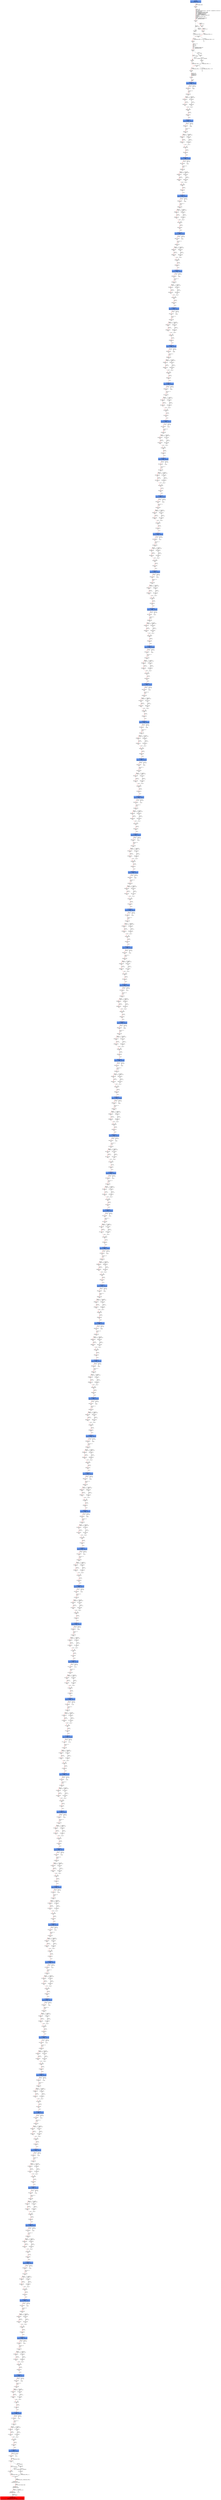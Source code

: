 digraph ARG {
node [style="filled" shape="box" color="white"]
0 [fillcolor="cornflowerblue" label="0 @ N20\nmain entry\nAbstractionState: ABS0: true\n" id="0"]
44 [label="44 @ N61\nmain\n" id="44"]
45 [label="45 @ N24\nmain\n" id="45"]
50 [label="50 @ N26\nmain\n" id="50"]
53 [label="53 @ N28\nmain\n" id="53"]
54 [label="54 @ N29\nmain\n" id="54"]
56 [label="56 @ N35\nmain\n" id="56"]
61 [label="61 @ N38\nmain\n" id="61"]
64 [label="64 @ N39\nmain\n" id="64"]
65 [label="65 @ N40\nmain\n" id="65"]
67 [label="67 @ N43\nmain\n" id="67"]
59856 [fillcolor="cornflowerblue" label="59856 @ N44\nmain\nAbstractionState: ABS4035\n" id="59856"]
59857 [label="59857 @ N45\nmain\n" id="59857"]
59876 [label="59876 @ N48\nmain\n" id="59876"]
59878 [label="59878 @ N50\nmain\n" id="59878"]
59879 [label="59879 @ N52\nmain\n" id="59879"]
59883 [label="59883 @ N49\nmain\n" id="59883"]
59884 [label="59884 @ N54\nmain\n" id="59884"]
59886 [fillcolor="cornflowerblue" label="59886 @ N44\nmain\nAbstractionState: ABS4037\n" id="59886"]
59887 [label="59887 @ N45\nmain\n" id="59887"]
59906 [label="59906 @ N48\nmain\n" id="59906"]
59908 [label="59908 @ N50\nmain\n" id="59908"]
59909 [label="59909 @ N52\nmain\n" id="59909"]
59913 [label="59913 @ N49\nmain\n" id="59913"]
59914 [label="59914 @ N54\nmain\n" id="59914"]
59916 [fillcolor="cornflowerblue" label="59916 @ N44\nmain\nAbstractionState: ABS4039\n" id="59916"]
59917 [label="59917 @ N45\nmain\n" id="59917"]
59936 [label="59936 @ N48\nmain\n" id="59936"]
59938 [label="59938 @ N50\nmain\n" id="59938"]
59939 [label="59939 @ N52\nmain\n" id="59939"]
59943 [label="59943 @ N49\nmain\n" id="59943"]
59944 [label="59944 @ N54\nmain\n" id="59944"]
59946 [fillcolor="cornflowerblue" label="59946 @ N44\nmain\nAbstractionState: ABS4041\n" id="59946"]
59947 [label="59947 @ N45\nmain\n" id="59947"]
59966 [label="59966 @ N48\nmain\n" id="59966"]
59968 [label="59968 @ N50\nmain\n" id="59968"]
59969 [label="59969 @ N52\nmain\n" id="59969"]
59973 [label="59973 @ N49\nmain\n" id="59973"]
59974 [label="59974 @ N54\nmain\n" id="59974"]
59976 [fillcolor="cornflowerblue" label="59976 @ N44\nmain\nAbstractionState: ABS4043\n" id="59976"]
59977 [label="59977 @ N45\nmain\n" id="59977"]
59996 [label="59996 @ N48\nmain\n" id="59996"]
59998 [label="59998 @ N50\nmain\n" id="59998"]
59999 [label="59999 @ N52\nmain\n" id="59999"]
60003 [label="60003 @ N49\nmain\n" id="60003"]
60004 [label="60004 @ N54\nmain\n" id="60004"]
60006 [fillcolor="cornflowerblue" label="60006 @ N44\nmain\nAbstractionState: ABS4045\n" id="60006"]
60007 [label="60007 @ N45\nmain\n" id="60007"]
60026 [label="60026 @ N48\nmain\n" id="60026"]
60028 [label="60028 @ N50\nmain\n" id="60028"]
60029 [label="60029 @ N52\nmain\n" id="60029"]
60033 [label="60033 @ N49\nmain\n" id="60033"]
60034 [label="60034 @ N54\nmain\n" id="60034"]
60036 [fillcolor="cornflowerblue" label="60036 @ N44\nmain\nAbstractionState: ABS4047\n" id="60036"]
60037 [label="60037 @ N45\nmain\n" id="60037"]
60056 [label="60056 @ N48\nmain\n" id="60056"]
60058 [label="60058 @ N50\nmain\n" id="60058"]
60059 [label="60059 @ N52\nmain\n" id="60059"]
60063 [label="60063 @ N49\nmain\n" id="60063"]
60064 [label="60064 @ N54\nmain\n" id="60064"]
60066 [fillcolor="cornflowerblue" label="60066 @ N44\nmain\nAbstractionState: ABS4049\n" id="60066"]
60067 [label="60067 @ N45\nmain\n" id="60067"]
60086 [label="60086 @ N48\nmain\n" id="60086"]
60088 [label="60088 @ N50\nmain\n" id="60088"]
60089 [label="60089 @ N52\nmain\n" id="60089"]
60093 [label="60093 @ N49\nmain\n" id="60093"]
60094 [label="60094 @ N54\nmain\n" id="60094"]
60096 [fillcolor="cornflowerblue" label="60096 @ N44\nmain\nAbstractionState: ABS4051\n" id="60096"]
60097 [label="60097 @ N45\nmain\n" id="60097"]
60116 [label="60116 @ N48\nmain\n" id="60116"]
60118 [label="60118 @ N50\nmain\n" id="60118"]
60119 [label="60119 @ N52\nmain\n" id="60119"]
60123 [label="60123 @ N49\nmain\n" id="60123"]
60124 [label="60124 @ N54\nmain\n" id="60124"]
60126 [fillcolor="cornflowerblue" label="60126 @ N44\nmain\nAbstractionState: ABS4053\n" id="60126"]
60127 [label="60127 @ N45\nmain\n" id="60127"]
60146 [label="60146 @ N48\nmain\n" id="60146"]
60148 [label="60148 @ N50\nmain\n" id="60148"]
60149 [label="60149 @ N52\nmain\n" id="60149"]
60153 [label="60153 @ N49\nmain\n" id="60153"]
60154 [label="60154 @ N54\nmain\n" id="60154"]
60156 [fillcolor="cornflowerblue" label="60156 @ N44\nmain\nAbstractionState: ABS4055\n" id="60156"]
60157 [label="60157 @ N45\nmain\n" id="60157"]
60176 [label="60176 @ N48\nmain\n" id="60176"]
60178 [label="60178 @ N50\nmain\n" id="60178"]
60179 [label="60179 @ N52\nmain\n" id="60179"]
60183 [label="60183 @ N49\nmain\n" id="60183"]
60184 [label="60184 @ N54\nmain\n" id="60184"]
60186 [fillcolor="cornflowerblue" label="60186 @ N44\nmain\nAbstractionState: ABS4057\n" id="60186"]
60187 [label="60187 @ N45\nmain\n" id="60187"]
60206 [label="60206 @ N48\nmain\n" id="60206"]
60208 [label="60208 @ N50\nmain\n" id="60208"]
60209 [label="60209 @ N52\nmain\n" id="60209"]
60213 [label="60213 @ N49\nmain\n" id="60213"]
60214 [label="60214 @ N54\nmain\n" id="60214"]
60216 [fillcolor="cornflowerblue" label="60216 @ N44\nmain\nAbstractionState: ABS4059\n" id="60216"]
60217 [label="60217 @ N45\nmain\n" id="60217"]
60236 [label="60236 @ N48\nmain\n" id="60236"]
60238 [label="60238 @ N50\nmain\n" id="60238"]
60239 [label="60239 @ N52\nmain\n" id="60239"]
60243 [label="60243 @ N49\nmain\n" id="60243"]
60244 [label="60244 @ N54\nmain\n" id="60244"]
60246 [fillcolor="cornflowerblue" label="60246 @ N44\nmain\nAbstractionState: ABS4061\n" id="60246"]
60247 [label="60247 @ N45\nmain\n" id="60247"]
60266 [label="60266 @ N48\nmain\n" id="60266"]
60268 [label="60268 @ N50\nmain\n" id="60268"]
60269 [label="60269 @ N52\nmain\n" id="60269"]
60273 [label="60273 @ N49\nmain\n" id="60273"]
60274 [label="60274 @ N54\nmain\n" id="60274"]
60276 [fillcolor="cornflowerblue" label="60276 @ N44\nmain\nAbstractionState: ABS4063\n" id="60276"]
60277 [label="60277 @ N45\nmain\n" id="60277"]
60296 [label="60296 @ N48\nmain\n" id="60296"]
60298 [label="60298 @ N50\nmain\n" id="60298"]
60299 [label="60299 @ N52\nmain\n" id="60299"]
60303 [label="60303 @ N49\nmain\n" id="60303"]
60304 [label="60304 @ N54\nmain\n" id="60304"]
60306 [fillcolor="cornflowerblue" label="60306 @ N44\nmain\nAbstractionState: ABS4065\n" id="60306"]
60307 [label="60307 @ N45\nmain\n" id="60307"]
60326 [label="60326 @ N48\nmain\n" id="60326"]
60328 [label="60328 @ N50\nmain\n" id="60328"]
60329 [label="60329 @ N52\nmain\n" id="60329"]
60333 [label="60333 @ N49\nmain\n" id="60333"]
60334 [label="60334 @ N54\nmain\n" id="60334"]
60336 [fillcolor="cornflowerblue" label="60336 @ N44\nmain\nAbstractionState: ABS4067\n" id="60336"]
60337 [label="60337 @ N45\nmain\n" id="60337"]
60356 [label="60356 @ N48\nmain\n" id="60356"]
60358 [label="60358 @ N50\nmain\n" id="60358"]
60359 [label="60359 @ N52\nmain\n" id="60359"]
60363 [label="60363 @ N49\nmain\n" id="60363"]
60364 [label="60364 @ N54\nmain\n" id="60364"]
60366 [fillcolor="cornflowerblue" label="60366 @ N44\nmain\nAbstractionState: ABS4069\n" id="60366"]
60367 [label="60367 @ N45\nmain\n" id="60367"]
60386 [label="60386 @ N48\nmain\n" id="60386"]
60388 [label="60388 @ N50\nmain\n" id="60388"]
60389 [label="60389 @ N52\nmain\n" id="60389"]
60393 [label="60393 @ N49\nmain\n" id="60393"]
60394 [label="60394 @ N54\nmain\n" id="60394"]
60396 [fillcolor="cornflowerblue" label="60396 @ N44\nmain\nAbstractionState: ABS4071\n" id="60396"]
60397 [label="60397 @ N45\nmain\n" id="60397"]
60416 [label="60416 @ N48\nmain\n" id="60416"]
60418 [label="60418 @ N50\nmain\n" id="60418"]
60419 [label="60419 @ N52\nmain\n" id="60419"]
60423 [label="60423 @ N49\nmain\n" id="60423"]
60424 [label="60424 @ N54\nmain\n" id="60424"]
60426 [fillcolor="cornflowerblue" label="60426 @ N44\nmain\nAbstractionState: ABS4073\n" id="60426"]
60427 [label="60427 @ N45\nmain\n" id="60427"]
60446 [label="60446 @ N48\nmain\n" id="60446"]
60448 [label="60448 @ N50\nmain\n" id="60448"]
60449 [label="60449 @ N52\nmain\n" id="60449"]
60453 [label="60453 @ N49\nmain\n" id="60453"]
60454 [label="60454 @ N54\nmain\n" id="60454"]
60456 [fillcolor="cornflowerblue" label="60456 @ N44\nmain\nAbstractionState: ABS4075\n" id="60456"]
60457 [label="60457 @ N45\nmain\n" id="60457"]
60476 [label="60476 @ N48\nmain\n" id="60476"]
60478 [label="60478 @ N50\nmain\n" id="60478"]
60479 [label="60479 @ N52\nmain\n" id="60479"]
60483 [label="60483 @ N49\nmain\n" id="60483"]
60484 [label="60484 @ N54\nmain\n" id="60484"]
60486 [fillcolor="cornflowerblue" label="60486 @ N44\nmain\nAbstractionState: ABS4077\n" id="60486"]
60487 [label="60487 @ N45\nmain\n" id="60487"]
60506 [label="60506 @ N48\nmain\n" id="60506"]
60508 [label="60508 @ N50\nmain\n" id="60508"]
60509 [label="60509 @ N52\nmain\n" id="60509"]
60513 [label="60513 @ N49\nmain\n" id="60513"]
60514 [label="60514 @ N54\nmain\n" id="60514"]
60516 [fillcolor="cornflowerblue" label="60516 @ N44\nmain\nAbstractionState: ABS4079\n" id="60516"]
60517 [label="60517 @ N45\nmain\n" id="60517"]
60536 [label="60536 @ N48\nmain\n" id="60536"]
60538 [label="60538 @ N50\nmain\n" id="60538"]
60539 [label="60539 @ N52\nmain\n" id="60539"]
60543 [label="60543 @ N49\nmain\n" id="60543"]
60544 [label="60544 @ N54\nmain\n" id="60544"]
60546 [fillcolor="cornflowerblue" label="60546 @ N44\nmain\nAbstractionState: ABS4081\n" id="60546"]
60547 [label="60547 @ N45\nmain\n" id="60547"]
60566 [label="60566 @ N48\nmain\n" id="60566"]
60568 [label="60568 @ N50\nmain\n" id="60568"]
60569 [label="60569 @ N52\nmain\n" id="60569"]
60573 [label="60573 @ N49\nmain\n" id="60573"]
60574 [label="60574 @ N54\nmain\n" id="60574"]
60576 [fillcolor="cornflowerblue" label="60576 @ N44\nmain\nAbstractionState: ABS4083\n" id="60576"]
60577 [label="60577 @ N45\nmain\n" id="60577"]
60596 [label="60596 @ N48\nmain\n" id="60596"]
60598 [label="60598 @ N50\nmain\n" id="60598"]
60599 [label="60599 @ N52\nmain\n" id="60599"]
60603 [label="60603 @ N49\nmain\n" id="60603"]
60604 [label="60604 @ N54\nmain\n" id="60604"]
60606 [fillcolor="cornflowerblue" label="60606 @ N44\nmain\nAbstractionState: ABS4085\n" id="60606"]
60607 [label="60607 @ N45\nmain\n" id="60607"]
60626 [label="60626 @ N48\nmain\n" id="60626"]
60628 [label="60628 @ N50\nmain\n" id="60628"]
60629 [label="60629 @ N52\nmain\n" id="60629"]
60633 [label="60633 @ N49\nmain\n" id="60633"]
60634 [label="60634 @ N54\nmain\n" id="60634"]
60636 [fillcolor="cornflowerblue" label="60636 @ N44\nmain\nAbstractionState: ABS4087\n" id="60636"]
60637 [label="60637 @ N45\nmain\n" id="60637"]
60656 [label="60656 @ N48\nmain\n" id="60656"]
60658 [label="60658 @ N50\nmain\n" id="60658"]
60659 [label="60659 @ N52\nmain\n" id="60659"]
60663 [label="60663 @ N49\nmain\n" id="60663"]
60664 [label="60664 @ N54\nmain\n" id="60664"]
60666 [fillcolor="cornflowerblue" label="60666 @ N44\nmain\nAbstractionState: ABS4089\n" id="60666"]
60667 [label="60667 @ N45\nmain\n" id="60667"]
60686 [label="60686 @ N48\nmain\n" id="60686"]
60688 [label="60688 @ N50\nmain\n" id="60688"]
60689 [label="60689 @ N52\nmain\n" id="60689"]
60693 [label="60693 @ N49\nmain\n" id="60693"]
60694 [label="60694 @ N54\nmain\n" id="60694"]
60696 [fillcolor="cornflowerblue" label="60696 @ N44\nmain\nAbstractionState: ABS4091\n" id="60696"]
60697 [label="60697 @ N45\nmain\n" id="60697"]
60716 [label="60716 @ N48\nmain\n" id="60716"]
60718 [label="60718 @ N50\nmain\n" id="60718"]
60719 [label="60719 @ N52\nmain\n" id="60719"]
60723 [label="60723 @ N49\nmain\n" id="60723"]
60724 [label="60724 @ N54\nmain\n" id="60724"]
60726 [fillcolor="cornflowerblue" label="60726 @ N44\nmain\nAbstractionState: ABS4093\n" id="60726"]
60727 [label="60727 @ N45\nmain\n" id="60727"]
60746 [label="60746 @ N48\nmain\n" id="60746"]
60748 [label="60748 @ N50\nmain\n" id="60748"]
60749 [label="60749 @ N52\nmain\n" id="60749"]
60753 [label="60753 @ N49\nmain\n" id="60753"]
60754 [label="60754 @ N54\nmain\n" id="60754"]
60756 [fillcolor="cornflowerblue" label="60756 @ N44\nmain\nAbstractionState: ABS4095\n" id="60756"]
60757 [label="60757 @ N45\nmain\n" id="60757"]
60776 [label="60776 @ N48\nmain\n" id="60776"]
60778 [label="60778 @ N50\nmain\n" id="60778"]
60779 [label="60779 @ N52\nmain\n" id="60779"]
60783 [label="60783 @ N49\nmain\n" id="60783"]
60784 [label="60784 @ N54\nmain\n" id="60784"]
60786 [fillcolor="cornflowerblue" label="60786 @ N44\nmain\nAbstractionState: ABS4097\n" id="60786"]
60787 [label="60787 @ N45\nmain\n" id="60787"]
60806 [label="60806 @ N48\nmain\n" id="60806"]
60808 [label="60808 @ N50\nmain\n" id="60808"]
60809 [label="60809 @ N52\nmain\n" id="60809"]
60813 [label="60813 @ N49\nmain\n" id="60813"]
60814 [label="60814 @ N54\nmain\n" id="60814"]
60816 [fillcolor="cornflowerblue" label="60816 @ N44\nmain\nAbstractionState: ABS4099\n" id="60816"]
60817 [label="60817 @ N45\nmain\n" id="60817"]
60836 [label="60836 @ N48\nmain\n" id="60836"]
60838 [label="60838 @ N50\nmain\n" id="60838"]
60839 [label="60839 @ N52\nmain\n" id="60839"]
60843 [label="60843 @ N49\nmain\n" id="60843"]
60844 [label="60844 @ N54\nmain\n" id="60844"]
60846 [fillcolor="cornflowerblue" label="60846 @ N44\nmain\nAbstractionState: ABS4101\n" id="60846"]
60847 [label="60847 @ N45\nmain\n" id="60847"]
60866 [label="60866 @ N48\nmain\n" id="60866"]
60868 [label="60868 @ N50\nmain\n" id="60868"]
60869 [label="60869 @ N52\nmain\n" id="60869"]
60873 [label="60873 @ N49\nmain\n" id="60873"]
60874 [label="60874 @ N54\nmain\n" id="60874"]
60876 [fillcolor="cornflowerblue" label="60876 @ N44\nmain\nAbstractionState: ABS4103\n" id="60876"]
60877 [label="60877 @ N45\nmain\n" id="60877"]
60896 [label="60896 @ N48\nmain\n" id="60896"]
60898 [label="60898 @ N50\nmain\n" id="60898"]
60899 [label="60899 @ N52\nmain\n" id="60899"]
60903 [label="60903 @ N49\nmain\n" id="60903"]
60904 [label="60904 @ N54\nmain\n" id="60904"]
60906 [fillcolor="cornflowerblue" label="60906 @ N44\nmain\nAbstractionState: ABS4105\n" id="60906"]
60907 [label="60907 @ N45\nmain\n" id="60907"]
60926 [label="60926 @ N48\nmain\n" id="60926"]
60928 [label="60928 @ N50\nmain\n" id="60928"]
60929 [label="60929 @ N52\nmain\n" id="60929"]
60933 [label="60933 @ N49\nmain\n" id="60933"]
60934 [label="60934 @ N54\nmain\n" id="60934"]
60936 [fillcolor="cornflowerblue" label="60936 @ N44\nmain\nAbstractionState: ABS4107\n" id="60936"]
60937 [label="60937 @ N45\nmain\n" id="60937"]
60956 [label="60956 @ N48\nmain\n" id="60956"]
60958 [label="60958 @ N50\nmain\n" id="60958"]
60959 [label="60959 @ N52\nmain\n" id="60959"]
60963 [label="60963 @ N49\nmain\n" id="60963"]
60964 [label="60964 @ N54\nmain\n" id="60964"]
60966 [fillcolor="cornflowerblue" label="60966 @ N44\nmain\nAbstractionState: ABS4109\n" id="60966"]
60967 [label="60967 @ N45\nmain\n" id="60967"]
60986 [label="60986 @ N48\nmain\n" id="60986"]
60988 [label="60988 @ N50\nmain\n" id="60988"]
60989 [label="60989 @ N52\nmain\n" id="60989"]
60993 [label="60993 @ N49\nmain\n" id="60993"]
60994 [label="60994 @ N54\nmain\n" id="60994"]
60996 [fillcolor="cornflowerblue" label="60996 @ N44\nmain\nAbstractionState: ABS4111\n" id="60996"]
60997 [label="60997 @ N45\nmain\n" id="60997"]
61016 [label="61016 @ N48\nmain\n" id="61016"]
61018 [label="61018 @ N50\nmain\n" id="61018"]
61019 [label="61019 @ N52\nmain\n" id="61019"]
61023 [label="61023 @ N49\nmain\n" id="61023"]
61024 [label="61024 @ N54\nmain\n" id="61024"]
61026 [fillcolor="cornflowerblue" label="61026 @ N44\nmain\nAbstractionState: ABS4113\n" id="61026"]
61027 [label="61027 @ N45\nmain\n" id="61027"]
61046 [label="61046 @ N48\nmain\n" id="61046"]
61048 [label="61048 @ N50\nmain\n" id="61048"]
61049 [label="61049 @ N52\nmain\n" id="61049"]
61053 [label="61053 @ N49\nmain\n" id="61053"]
61054 [label="61054 @ N54\nmain\n" id="61054"]
61056 [fillcolor="cornflowerblue" label="61056 @ N44\nmain\nAbstractionState: ABS4115\n" id="61056"]
61057 [label="61057 @ N45\nmain\n" id="61057"]
61076 [label="61076 @ N48\nmain\n" id="61076"]
61078 [label="61078 @ N50\nmain\n" id="61078"]
61079 [label="61079 @ N52\nmain\n" id="61079"]
61083 [label="61083 @ N49\nmain\n" id="61083"]
61084 [label="61084 @ N54\nmain\n" id="61084"]
61086 [fillcolor="cornflowerblue" label="61086 @ N44\nmain\nAbstractionState: ABS4117\n" id="61086"]
61087 [label="61087 @ N45\nmain\n" id="61087"]
61106 [label="61106 @ N48\nmain\n" id="61106"]
61108 [label="61108 @ N50\nmain\n" id="61108"]
61109 [label="61109 @ N52\nmain\n" id="61109"]
61113 [label="61113 @ N49\nmain\n" id="61113"]
61114 [label="61114 @ N54\nmain\n" id="61114"]
61116 [fillcolor="cornflowerblue" label="61116 @ N44\nmain\nAbstractionState: ABS4119\n" id="61116"]
61117 [label="61117 @ N45\nmain\n" id="61117"]
61136 [label="61136 @ N48\nmain\n" id="61136"]
61138 [label="61138 @ N50\nmain\n" id="61138"]
61139 [label="61139 @ N52\nmain\n" id="61139"]
61143 [label="61143 @ N49\nmain\n" id="61143"]
61144 [label="61144 @ N54\nmain\n" id="61144"]
61146 [fillcolor="cornflowerblue" label="61146 @ N44\nmain\nAbstractionState: ABS4121\n" id="61146"]
61147 [label="61147 @ N45\nmain\n" id="61147"]
61166 [label="61166 @ N48\nmain\n" id="61166"]
61168 [label="61168 @ N50\nmain\n" id="61168"]
61169 [label="61169 @ N52\nmain\n" id="61169"]
61173 [label="61173 @ N49\nmain\n" id="61173"]
61174 [label="61174 @ N54\nmain\n" id="61174"]
61176 [fillcolor="cornflowerblue" label="61176 @ N44\nmain\nAbstractionState: ABS4123\n" id="61176"]
61177 [label="61177 @ N45\nmain\n" id="61177"]
61196 [label="61196 @ N48\nmain\n" id="61196"]
61198 [label="61198 @ N50\nmain\n" id="61198"]
61199 [label="61199 @ N52\nmain\n" id="61199"]
61203 [label="61203 @ N49\nmain\n" id="61203"]
61204 [label="61204 @ N54\nmain\n" id="61204"]
61206 [fillcolor="cornflowerblue" label="61206 @ N44\nmain\nAbstractionState: ABS4125\n" id="61206"]
61207 [label="61207 @ N45\nmain\n" id="61207"]
61226 [label="61226 @ N48\nmain\n" id="61226"]
61228 [label="61228 @ N50\nmain\n" id="61228"]
61229 [label="61229 @ N52\nmain\n" id="61229"]
61233 [label="61233 @ N49\nmain\n" id="61233"]
61234 [label="61234 @ N54\nmain\n" id="61234"]
61236 [fillcolor="cornflowerblue" label="61236 @ N44\nmain\nAbstractionState: ABS4127\n" id="61236"]
61237 [label="61237 @ N45\nmain\n" id="61237"]
61256 [label="61256 @ N48\nmain\n" id="61256"]
61258 [label="61258 @ N50\nmain\n" id="61258"]
61259 [label="61259 @ N52\nmain\n" id="61259"]
61263 [label="61263 @ N49\nmain\n" id="61263"]
61264 [label="61264 @ N54\nmain\n" id="61264"]
61266 [fillcolor="cornflowerblue" label="61266 @ N44\nmain\nAbstractionState: ABS4129\n" id="61266"]
61267 [label="61267 @ N45\nmain\n" id="61267"]
61286 [label="61286 @ N48\nmain\n" id="61286"]
61288 [label="61288 @ N50\nmain\n" id="61288"]
61289 [label="61289 @ N52\nmain\n" id="61289"]
61293 [label="61293 @ N49\nmain\n" id="61293"]
61294 [label="61294 @ N54\nmain\n" id="61294"]
61296 [fillcolor="cornflowerblue" label="61296 @ N44\nmain\nAbstractionState: ABS4131\n" id="61296"]
61297 [label="61297 @ N45\nmain\n" id="61297"]
61316 [label="61316 @ N48\nmain\n" id="61316"]
61318 [label="61318 @ N50\nmain\n" id="61318"]
61319 [label="61319 @ N52\nmain\n" id="61319"]
61323 [label="61323 @ N49\nmain\n" id="61323"]
61324 [label="61324 @ N54\nmain\n" id="61324"]
61326 [fillcolor="cornflowerblue" label="61326 @ N44\nmain\nAbstractionState: ABS4133\n" id="61326"]
61327 [label="61327 @ N45\nmain\n" id="61327"]
61346 [label="61346 @ N48\nmain\n" id="61346"]
61348 [label="61348 @ N50\nmain\n" id="61348"]
61349 [label="61349 @ N52\nmain\n" id="61349"]
61353 [label="61353 @ N49\nmain\n" id="61353"]
61354 [label="61354 @ N54\nmain\n" id="61354"]
61356 [fillcolor="cornflowerblue" label="61356 @ N44\nmain\nAbstractionState: ABS4135\n" id="61356"]
61357 [label="61357 @ N45\nmain\n" id="61357"]
61376 [label="61376 @ N48\nmain\n" id="61376"]
61378 [label="61378 @ N50\nmain\n" id="61378"]
61379 [label="61379 @ N52\nmain\n" id="61379"]
61383 [label="61383 @ N49\nmain\n" id="61383"]
61384 [label="61384 @ N54\nmain\n" id="61384"]
61386 [fillcolor="cornflowerblue" label="61386 @ N44\nmain\nAbstractionState: ABS4137\n" id="61386"]
61387 [label="61387 @ N45\nmain\n" id="61387"]
61406 [label="61406 @ N48\nmain\n" id="61406"]
61408 [label="61408 @ N50\nmain\n" id="61408"]
61409 [label="61409 @ N52\nmain\n" id="61409"]
61413 [label="61413 @ N49\nmain\n" id="61413"]
61414 [label="61414 @ N54\nmain\n" id="61414"]
61416 [fillcolor="cornflowerblue" label="61416 @ N44\nmain\nAbstractionState: ABS4139\n" id="61416"]
61417 [label="61417 @ N45\nmain\n" id="61417"]
61436 [label="61436 @ N48\nmain\n" id="61436"]
61438 [label="61438 @ N50\nmain\n" id="61438"]
61439 [label="61439 @ N52\nmain\n" id="61439"]
61443 [label="61443 @ N49\nmain\n" id="61443"]
61444 [label="61444 @ N54\nmain\n" id="61444"]
61446 [fillcolor="cornflowerblue" label="61446 @ N44\nmain\nAbstractionState: ABS4141\n" id="61446"]
61447 [label="61447 @ N45\nmain\n" id="61447"]
61466 [label="61466 @ N48\nmain\n" id="61466"]
61468 [label="61468 @ N50\nmain\n" id="61468"]
61469 [label="61469 @ N52\nmain\n" id="61469"]
61473 [label="61473 @ N49\nmain\n" id="61473"]
61474 [label="61474 @ N54\nmain\n" id="61474"]
61476 [fillcolor="cornflowerblue" label="61476 @ N44\nmain\nAbstractionState: ABS4143\n" id="61476"]
61477 [label="61477 @ N45\nmain\n" id="61477"]
61496 [label="61496 @ N48\nmain\n" id="61496"]
61498 [label="61498 @ N50\nmain\n" id="61498"]
61499 [label="61499 @ N52\nmain\n" id="61499"]
61503 [label="61503 @ N49\nmain\n" id="61503"]
61504 [label="61504 @ N54\nmain\n" id="61504"]
61506 [fillcolor="cornflowerblue" label="61506 @ N44\nmain\nAbstractionState: ABS4145\n" id="61506"]
61507 [label="61507 @ N45\nmain\n" id="61507"]
61526 [label="61526 @ N48\nmain\n" id="61526"]
61528 [label="61528 @ N50\nmain\n" id="61528"]
61529 [label="61529 @ N52\nmain\n" id="61529"]
61533 [label="61533 @ N49\nmain\n" id="61533"]
61534 [label="61534 @ N54\nmain\n" id="61534"]
61536 [fillcolor="cornflowerblue" label="61536 @ N44\nmain\nAbstractionState: ABS4147\n" id="61536"]
61537 [label="61537 @ N45\nmain\n" id="61537"]
61556 [label="61556 @ N48\nmain\n" id="61556"]
61558 [label="61558 @ N50\nmain\n" id="61558"]
61559 [label="61559 @ N52\nmain\n" id="61559"]
61563 [label="61563 @ N49\nmain\n" id="61563"]
61564 [label="61564 @ N54\nmain\n" id="61564"]
61566 [fillcolor="cornflowerblue" label="61566 @ N44\nmain\nAbstractionState: ABS4149\n" id="61566"]
61567 [label="61567 @ N45\nmain\n" id="61567"]
61586 [label="61586 @ N48\nmain\n" id="61586"]
61588 [label="61588 @ N50\nmain\n" id="61588"]
61589 [label="61589 @ N52\nmain\n" id="61589"]
61593 [label="61593 @ N49\nmain\n" id="61593"]
61594 [label="61594 @ N54\nmain\n" id="61594"]
61596 [fillcolor="cornflowerblue" label="61596 @ N44\nmain\nAbstractionState: ABS4151\n" id="61596"]
61597 [label="61597 @ N45\nmain\n" id="61597"]
61616 [label="61616 @ N48\nmain\n" id="61616"]
61618 [label="61618 @ N50\nmain\n" id="61618"]
61619 [label="61619 @ N52\nmain\n" id="61619"]
61623 [label="61623 @ N49\nmain\n" id="61623"]
61624 [label="61624 @ N54\nmain\n" id="61624"]
61626 [fillcolor="cornflowerblue" label="61626 @ N44\nmain\nAbstractionState: ABS4153\n" id="61626"]
61627 [label="61627 @ N45\nmain\n" id="61627"]
61646 [label="61646 @ N48\nmain\n" id="61646"]
61648 [label="61648 @ N50\nmain\n" id="61648"]
61649 [label="61649 @ N52\nmain\n" id="61649"]
61653 [label="61653 @ N49\nmain\n" id="61653"]
61654 [label="61654 @ N54\nmain\n" id="61654"]
61656 [fillcolor="cornflowerblue" label="61656 @ N44\nmain\nAbstractionState: ABS4155\n" id="61656"]
61657 [label="61657 @ N45\nmain\n" id="61657"]
61676 [label="61676 @ N48\nmain\n" id="61676"]
61678 [label="61678 @ N50\nmain\n" id="61678"]
61679 [label="61679 @ N52\nmain\n" id="61679"]
61683 [label="61683 @ N49\nmain\n" id="61683"]
61684 [label="61684 @ N54\nmain\n" id="61684"]
61686 [fillcolor="cornflowerblue" label="61686 @ N44\nmain\nAbstractionState: ABS4157\n" id="61686"]
61687 [label="61687 @ N45\nmain\n" id="61687"]
61706 [label="61706 @ N48\nmain\n" id="61706"]
61708 [label="61708 @ N50\nmain\n" id="61708"]
61709 [label="61709 @ N52\nmain\n" id="61709"]
61713 [label="61713 @ N49\nmain\n" id="61713"]
61714 [label="61714 @ N54\nmain\n" id="61714"]
61716 [fillcolor="cornflowerblue" label="61716 @ N44\nmain\nAbstractionState: ABS4159\n" id="61716"]
61717 [label="61717 @ N45\nmain\n" id="61717"]
61736 [label="61736 @ N48\nmain\n" id="61736"]
61738 [label="61738 @ N50\nmain\n" id="61738"]
61739 [label="61739 @ N52\nmain\n" id="61739"]
61743 [label="61743 @ N49\nmain\n" id="61743"]
61744 [label="61744 @ N54\nmain\n" id="61744"]
61746 [fillcolor="cornflowerblue" label="61746 @ N44\nmain\nAbstractionState: ABS4161\n" id="61746"]
61748 [label="61748 @ N46\nmain\n" id="61748"]
61749 [label="61749 @ N55\nmain\n" id="61749"]
61754 [label="61754 @ N58\nmain\n" id="61754"]
61757 [label="61757 @ N59\nmain\n" id="61757"]
61758 [label="61758 @ N11\n__VERIFIER_assert entry\n" id="61758"]
61759 [label="61759 @ N12\n__VERIFIER_assert\n" id="61759"]
61760 [label="61760 @ N14\n__VERIFIER_assert\n" id="61760"]
61763 [fillcolor="red" label="61763 @ N15\n__VERIFIER_assert\nAbstractionState: ABS4162\n AutomatonState: ErrorLabelAutomaton: _predefinedState_ERROR\n" id="61763"]
61750 [label="61750 @ N56\nmain\n" id="61750"]
61752 [label="61752 @ N57\nmain\n" id="61752"]
61737 [label="61737 @ N51\nmain\n" id="61737"]
61741 [label="61741 @ N53\nmain\n" id="61741"]
61707 [label="61707 @ N51\nmain\n" id="61707"]
61711 [label="61711 @ N53\nmain\n" id="61711"]
61677 [label="61677 @ N51\nmain\n" id="61677"]
61681 [label="61681 @ N53\nmain\n" id="61681"]
61647 [label="61647 @ N51\nmain\n" id="61647"]
61651 [label="61651 @ N53\nmain\n" id="61651"]
61617 [label="61617 @ N51\nmain\n" id="61617"]
61621 [label="61621 @ N53\nmain\n" id="61621"]
61587 [label="61587 @ N51\nmain\n" id="61587"]
61591 [label="61591 @ N53\nmain\n" id="61591"]
61557 [label="61557 @ N51\nmain\n" id="61557"]
61561 [label="61561 @ N53\nmain\n" id="61561"]
61527 [label="61527 @ N51\nmain\n" id="61527"]
61531 [label="61531 @ N53\nmain\n" id="61531"]
61497 [label="61497 @ N51\nmain\n" id="61497"]
61501 [label="61501 @ N53\nmain\n" id="61501"]
61467 [label="61467 @ N51\nmain\n" id="61467"]
61471 [label="61471 @ N53\nmain\n" id="61471"]
61437 [label="61437 @ N51\nmain\n" id="61437"]
61441 [label="61441 @ N53\nmain\n" id="61441"]
61407 [label="61407 @ N51\nmain\n" id="61407"]
61411 [label="61411 @ N53\nmain\n" id="61411"]
61377 [label="61377 @ N51\nmain\n" id="61377"]
61381 [label="61381 @ N53\nmain\n" id="61381"]
61347 [label="61347 @ N51\nmain\n" id="61347"]
61351 [label="61351 @ N53\nmain\n" id="61351"]
61317 [label="61317 @ N51\nmain\n" id="61317"]
61321 [label="61321 @ N53\nmain\n" id="61321"]
61287 [label="61287 @ N51\nmain\n" id="61287"]
61291 [label="61291 @ N53\nmain\n" id="61291"]
61257 [label="61257 @ N51\nmain\n" id="61257"]
61261 [label="61261 @ N53\nmain\n" id="61261"]
61227 [label="61227 @ N51\nmain\n" id="61227"]
61231 [label="61231 @ N53\nmain\n" id="61231"]
61197 [label="61197 @ N51\nmain\n" id="61197"]
61201 [label="61201 @ N53\nmain\n" id="61201"]
61167 [label="61167 @ N51\nmain\n" id="61167"]
61171 [label="61171 @ N53\nmain\n" id="61171"]
61137 [label="61137 @ N51\nmain\n" id="61137"]
61141 [label="61141 @ N53\nmain\n" id="61141"]
61107 [label="61107 @ N51\nmain\n" id="61107"]
61111 [label="61111 @ N53\nmain\n" id="61111"]
61077 [label="61077 @ N51\nmain\n" id="61077"]
61081 [label="61081 @ N53\nmain\n" id="61081"]
61047 [label="61047 @ N51\nmain\n" id="61047"]
61051 [label="61051 @ N53\nmain\n" id="61051"]
61017 [label="61017 @ N51\nmain\n" id="61017"]
61021 [label="61021 @ N53\nmain\n" id="61021"]
60987 [label="60987 @ N51\nmain\n" id="60987"]
60991 [label="60991 @ N53\nmain\n" id="60991"]
60957 [label="60957 @ N51\nmain\n" id="60957"]
60961 [label="60961 @ N53\nmain\n" id="60961"]
60927 [label="60927 @ N51\nmain\n" id="60927"]
60931 [label="60931 @ N53\nmain\n" id="60931"]
60897 [label="60897 @ N51\nmain\n" id="60897"]
60901 [label="60901 @ N53\nmain\n" id="60901"]
60867 [label="60867 @ N51\nmain\n" id="60867"]
60871 [label="60871 @ N53\nmain\n" id="60871"]
60837 [label="60837 @ N51\nmain\n" id="60837"]
60841 [label="60841 @ N53\nmain\n" id="60841"]
60807 [label="60807 @ N51\nmain\n" id="60807"]
60811 [label="60811 @ N53\nmain\n" id="60811"]
60777 [label="60777 @ N51\nmain\n" id="60777"]
60781 [label="60781 @ N53\nmain\n" id="60781"]
60747 [label="60747 @ N51\nmain\n" id="60747"]
60751 [label="60751 @ N53\nmain\n" id="60751"]
60717 [label="60717 @ N51\nmain\n" id="60717"]
60721 [label="60721 @ N53\nmain\n" id="60721"]
60687 [label="60687 @ N51\nmain\n" id="60687"]
60691 [label="60691 @ N53\nmain\n" id="60691"]
60657 [label="60657 @ N51\nmain\n" id="60657"]
60661 [label="60661 @ N53\nmain\n" id="60661"]
60627 [label="60627 @ N51\nmain\n" id="60627"]
60631 [label="60631 @ N53\nmain\n" id="60631"]
60597 [label="60597 @ N51\nmain\n" id="60597"]
60601 [label="60601 @ N53\nmain\n" id="60601"]
60567 [label="60567 @ N51\nmain\n" id="60567"]
60571 [label="60571 @ N53\nmain\n" id="60571"]
60537 [label="60537 @ N51\nmain\n" id="60537"]
60541 [label="60541 @ N53\nmain\n" id="60541"]
60507 [label="60507 @ N51\nmain\n" id="60507"]
60511 [label="60511 @ N53\nmain\n" id="60511"]
60477 [label="60477 @ N51\nmain\n" id="60477"]
60481 [label="60481 @ N53\nmain\n" id="60481"]
60447 [label="60447 @ N51\nmain\n" id="60447"]
60451 [label="60451 @ N53\nmain\n" id="60451"]
60417 [label="60417 @ N51\nmain\n" id="60417"]
60421 [label="60421 @ N53\nmain\n" id="60421"]
60387 [label="60387 @ N51\nmain\n" id="60387"]
60391 [label="60391 @ N53\nmain\n" id="60391"]
60357 [label="60357 @ N51\nmain\n" id="60357"]
60361 [label="60361 @ N53\nmain\n" id="60361"]
60327 [label="60327 @ N51\nmain\n" id="60327"]
60331 [label="60331 @ N53\nmain\n" id="60331"]
60297 [label="60297 @ N51\nmain\n" id="60297"]
60301 [label="60301 @ N53\nmain\n" id="60301"]
60267 [label="60267 @ N51\nmain\n" id="60267"]
60271 [label="60271 @ N53\nmain\n" id="60271"]
60237 [label="60237 @ N51\nmain\n" id="60237"]
60241 [label="60241 @ N53\nmain\n" id="60241"]
60207 [label="60207 @ N51\nmain\n" id="60207"]
60211 [label="60211 @ N53\nmain\n" id="60211"]
60177 [label="60177 @ N51\nmain\n" id="60177"]
60181 [label="60181 @ N53\nmain\n" id="60181"]
60147 [label="60147 @ N51\nmain\n" id="60147"]
60151 [label="60151 @ N53\nmain\n" id="60151"]
60117 [label="60117 @ N51\nmain\n" id="60117"]
60121 [label="60121 @ N53\nmain\n" id="60121"]
60087 [label="60087 @ N51\nmain\n" id="60087"]
60091 [label="60091 @ N53\nmain\n" id="60091"]
60057 [label="60057 @ N51\nmain\n" id="60057"]
60061 [label="60061 @ N53\nmain\n" id="60061"]
60027 [label="60027 @ N51\nmain\n" id="60027"]
60031 [label="60031 @ N53\nmain\n" id="60031"]
59997 [label="59997 @ N51\nmain\n" id="59997"]
60001 [label="60001 @ N53\nmain\n" id="60001"]
59967 [label="59967 @ N51\nmain\n" id="59967"]
59971 [label="59971 @ N53\nmain\n" id="59971"]
59937 [label="59937 @ N51\nmain\n" id="59937"]
59941 [label="59941 @ N53\nmain\n" id="59941"]
59907 [label="59907 @ N51\nmain\n" id="59907"]
59911 [label="59911 @ N53\nmain\n" id="59911"]
59877 [label="59877 @ N51\nmain\n" id="59877"]
59881 [label="59881 @ N53\nmain\n" id="59881"]
57 [label="57 @ N36\nmain\n" id="57"]
59 [label="59 @ N37\nmain\n" id="59"]
47 [label="47 @ N25\nmain\n" id="47"]
49 [label="49 @ N27\nmain\n" id="49"]
0 -> 44 [color="red" label="Line 0: \lINIT GLOBAL VARS\l" id="0 -> 44"]
44 -> 45 [color="red" label="Lines 7 - 26: \lvoid abort();\lvoid __assert_fail(const char *, const char *, unsigned int, const char *);\lvoid reach_error();\lvoid assume_abort_if_not(int cond);\lvoid __VERIFIER_assert(int cond);\lvoid __VERIFIER_assume(int);\lint __VERIFIER_nondet_int();\lunsigned int __VERIFIER_nondet_uint();\lint main();\lFunction start dummy edge\lint flag;\lflag = __VERIFIER_nondet_int();\lint __CPAchecker_TMP_0;\l" id="44 -> 45"]
45 -> 47 [color="red" label="Line 26: \l[!(flag == 0)]\l" id="45 -> 47"]
45 -> 50 [label="Line 26: \l[flag == 0]\l" id="45 -> 50"]
50 -> 53 [label="Line 0: \l__CPAchecker_TMP_0 = 1;\l" id="50 -> 53"]
53 -> 54 [color="red" label="Line 26: \l[__CPAchecker_TMP_0 != 0]\l" id="53 -> 54"]
53 -> 55 [label="Line 26: \l[!(__CPAchecker_TMP_0 != 0)]\l" id="53 -> 55"]
54 -> 56 [color="red" label="Lines 27 - 31: \lint i = 0;\lint x = 0;\lint y = 0;\lint n;\ln = __VERIFIER_nondet_int();\lint __CPAchecker_TMP_1;\l" id="54 -> 56"]
56 -> 57 [label="Line 31: \l[n >= 1000]\l" id="56 -> 57"]
56 -> 61 [color="red" label="Line 31: \l[!(n >= 1000)]\l" id="56 -> 61"]
61 -> 64 [color="red" label="Line 0: \l__CPAchecker_TMP_1 = 0;\l" id="61 -> 64"]
64 -> 65 [color="red" label="Line 31: \l[__CPAchecker_TMP_1 != 0]\l" id="64 -> 65"]
64 -> 66 [label="Line 31: \l[!(__CPAchecker_TMP_1 != 0)]\l" id="64 -> 66"]
65 -> 67 [color="red" label="Lines 33 - 33: \lunsigned int a;\lunsigned int b;\lunsigned int r;\l" id="65 -> 67"]
67 -> 59856 [color="red" label="Line 35: \lwhile\l" id="67 -> 59856"]
59856 -> 59857 [color="red" label="Line 35: \l[i < n]\l" id="59856 -> 59857"]
59856 -> 59858 [label="Line 35: \l[!(i < n)]\l" id="59856 -> 59858"]
59857 -> 59876 [color="red" label="Lines 36 - 37: \lx = x;\ly = y;\l" id="59857 -> 59876"]
59876 -> 59877 [label="Line 38: \l[flag == 0]\l" id="59876 -> 59877"]
59876 -> 59878 [color="red" label="Line 38: \l[!(flag == 0)]\l" id="59876 -> 59878"]
59878 -> 59879 [color="red" label="Line 39: \lx = x + 3;\l" id="59878 -> 59879"]
59879 -> 59883 [color="red" label="Line 0: \l\l" id="59879 -> 59883"]
59883 -> 59884 [color="red" label="Line 43: \li = i + 1;\l" id="59883 -> 59884"]
59884 -> 59886 [color="red" label="Line 0: \l\l" id="59884 -> 59886"]
59886 -> 59887 [color="red" label="Line 35: \l[i < n]\l" id="59886 -> 59887"]
59886 -> 59888 [label="Line 35: \l[!(i < n)]\l" id="59886 -> 59888"]
59887 -> 59906 [color="red" label="Lines 36 - 37: \lx = x;\ly = y;\l" id="59887 -> 59906"]
59906 -> 59907 [label="Line 38: \l[flag == 0]\l" id="59906 -> 59907"]
59906 -> 59908 [color="red" label="Line 38: \l[!(flag == 0)]\l" id="59906 -> 59908"]
59908 -> 59909 [color="red" label="Line 39: \lx = x + 3;\l" id="59908 -> 59909"]
59909 -> 59913 [color="red" label="Line 0: \l\l" id="59909 -> 59913"]
59913 -> 59914 [color="red" label="Line 43: \li = i + 1;\l" id="59913 -> 59914"]
59914 -> 59916 [color="red" label="Line 0: \l\l" id="59914 -> 59916"]
59916 -> 59917 [color="red" label="Line 35: \l[i < n]\l" id="59916 -> 59917"]
59916 -> 59918 [label="Line 35: \l[!(i < n)]\l" id="59916 -> 59918"]
59917 -> 59936 [color="red" label="Lines 36 - 37: \lx = x;\ly = y;\l" id="59917 -> 59936"]
59936 -> 59937 [label="Line 38: \l[flag == 0]\l" id="59936 -> 59937"]
59936 -> 59938 [color="red" label="Line 38: \l[!(flag == 0)]\l" id="59936 -> 59938"]
59938 -> 59939 [color="red" label="Line 39: \lx = x + 3;\l" id="59938 -> 59939"]
59939 -> 59943 [color="red" label="Line 0: \l\l" id="59939 -> 59943"]
59943 -> 59944 [color="red" label="Line 43: \li = i + 1;\l" id="59943 -> 59944"]
59944 -> 59946 [color="red" label="Line 0: \l\l" id="59944 -> 59946"]
59946 -> 59947 [color="red" label="Line 35: \l[i < n]\l" id="59946 -> 59947"]
59946 -> 59948 [label="Line 35: \l[!(i < n)]\l" id="59946 -> 59948"]
59947 -> 59966 [color="red" label="Lines 36 - 37: \lx = x;\ly = y;\l" id="59947 -> 59966"]
59966 -> 59967 [label="Line 38: \l[flag == 0]\l" id="59966 -> 59967"]
59966 -> 59968 [color="red" label="Line 38: \l[!(flag == 0)]\l" id="59966 -> 59968"]
59968 -> 59969 [color="red" label="Line 39: \lx = x + 3;\l" id="59968 -> 59969"]
59969 -> 59973 [color="red" label="Line 0: \l\l" id="59969 -> 59973"]
59973 -> 59974 [color="red" label="Line 43: \li = i + 1;\l" id="59973 -> 59974"]
59974 -> 59976 [color="red" label="Line 0: \l\l" id="59974 -> 59976"]
59976 -> 59977 [color="red" label="Line 35: \l[i < n]\l" id="59976 -> 59977"]
59976 -> 59978 [label="Line 35: \l[!(i < n)]\l" id="59976 -> 59978"]
59977 -> 59996 [color="red" label="Lines 36 - 37: \lx = x;\ly = y;\l" id="59977 -> 59996"]
59996 -> 59997 [label="Line 38: \l[flag == 0]\l" id="59996 -> 59997"]
59996 -> 59998 [color="red" label="Line 38: \l[!(flag == 0)]\l" id="59996 -> 59998"]
59998 -> 59999 [color="red" label="Line 39: \lx = x + 3;\l" id="59998 -> 59999"]
59999 -> 60003 [color="red" label="Line 0: \l\l" id="59999 -> 60003"]
60003 -> 60004 [color="red" label="Line 43: \li = i + 1;\l" id="60003 -> 60004"]
60004 -> 60006 [color="red" label="Line 0: \l\l" id="60004 -> 60006"]
60006 -> 60007 [color="red" label="Line 35: \l[i < n]\l" id="60006 -> 60007"]
60006 -> 60008 [label="Line 35: \l[!(i < n)]\l" id="60006 -> 60008"]
60007 -> 60026 [color="red" label="Lines 36 - 37: \lx = x;\ly = y;\l" id="60007 -> 60026"]
60026 -> 60027 [label="Line 38: \l[flag == 0]\l" id="60026 -> 60027"]
60026 -> 60028 [color="red" label="Line 38: \l[!(flag == 0)]\l" id="60026 -> 60028"]
60028 -> 60029 [color="red" label="Line 39: \lx = x + 3;\l" id="60028 -> 60029"]
60029 -> 60033 [color="red" label="Line 0: \l\l" id="60029 -> 60033"]
60033 -> 60034 [color="red" label="Line 43: \li = i + 1;\l" id="60033 -> 60034"]
60034 -> 60036 [color="red" label="Line 0: \l\l" id="60034 -> 60036"]
60036 -> 60037 [color="red" label="Line 35: \l[i < n]\l" id="60036 -> 60037"]
60036 -> 60038 [label="Line 35: \l[!(i < n)]\l" id="60036 -> 60038"]
60037 -> 60056 [color="red" label="Lines 36 - 37: \lx = x;\ly = y;\l" id="60037 -> 60056"]
60056 -> 60057 [label="Line 38: \l[flag == 0]\l" id="60056 -> 60057"]
60056 -> 60058 [color="red" label="Line 38: \l[!(flag == 0)]\l" id="60056 -> 60058"]
60058 -> 60059 [color="red" label="Line 39: \lx = x + 3;\l" id="60058 -> 60059"]
60059 -> 60063 [color="red" label="Line 0: \l\l" id="60059 -> 60063"]
60063 -> 60064 [color="red" label="Line 43: \li = i + 1;\l" id="60063 -> 60064"]
60064 -> 60066 [color="red" label="Line 0: \l\l" id="60064 -> 60066"]
60066 -> 60067 [color="red" label="Line 35: \l[i < n]\l" id="60066 -> 60067"]
60066 -> 60068 [label="Line 35: \l[!(i < n)]\l" id="60066 -> 60068"]
60067 -> 60086 [color="red" label="Lines 36 - 37: \lx = x;\ly = y;\l" id="60067 -> 60086"]
60086 -> 60087 [label="Line 38: \l[flag == 0]\l" id="60086 -> 60087"]
60086 -> 60088 [color="red" label="Line 38: \l[!(flag == 0)]\l" id="60086 -> 60088"]
60088 -> 60089 [color="red" label="Line 39: \lx = x + 3;\l" id="60088 -> 60089"]
60089 -> 60093 [color="red" label="Line 0: \l\l" id="60089 -> 60093"]
60093 -> 60094 [color="red" label="Line 43: \li = i + 1;\l" id="60093 -> 60094"]
60094 -> 60096 [color="red" label="Line 0: \l\l" id="60094 -> 60096"]
60096 -> 60097 [color="red" label="Line 35: \l[i < n]\l" id="60096 -> 60097"]
60096 -> 60098 [label="Line 35: \l[!(i < n)]\l" id="60096 -> 60098"]
60097 -> 60116 [color="red" label="Lines 36 - 37: \lx = x;\ly = y;\l" id="60097 -> 60116"]
60116 -> 60117 [label="Line 38: \l[flag == 0]\l" id="60116 -> 60117"]
60116 -> 60118 [color="red" label="Line 38: \l[!(flag == 0)]\l" id="60116 -> 60118"]
60118 -> 60119 [color="red" label="Line 39: \lx = x + 3;\l" id="60118 -> 60119"]
60119 -> 60123 [color="red" label="Line 0: \l\l" id="60119 -> 60123"]
60123 -> 60124 [color="red" label="Line 43: \li = i + 1;\l" id="60123 -> 60124"]
60124 -> 60126 [color="red" label="Line 0: \l\l" id="60124 -> 60126"]
60126 -> 60127 [color="red" label="Line 35: \l[i < n]\l" id="60126 -> 60127"]
60126 -> 60128 [label="Line 35: \l[!(i < n)]\l" id="60126 -> 60128"]
60127 -> 60146 [color="red" label="Lines 36 - 37: \lx = x;\ly = y;\l" id="60127 -> 60146"]
60146 -> 60147 [label="Line 38: \l[flag == 0]\l" id="60146 -> 60147"]
60146 -> 60148 [color="red" label="Line 38: \l[!(flag == 0)]\l" id="60146 -> 60148"]
60148 -> 60149 [color="red" label="Line 39: \lx = x + 3;\l" id="60148 -> 60149"]
60149 -> 60153 [color="red" label="Line 0: \l\l" id="60149 -> 60153"]
60153 -> 60154 [color="red" label="Line 43: \li = i + 1;\l" id="60153 -> 60154"]
60154 -> 60156 [color="red" label="Line 0: \l\l" id="60154 -> 60156"]
60156 -> 60157 [color="red" label="Line 35: \l[i < n]\l" id="60156 -> 60157"]
60156 -> 60158 [label="Line 35: \l[!(i < n)]\l" id="60156 -> 60158"]
60157 -> 60176 [color="red" label="Lines 36 - 37: \lx = x;\ly = y;\l" id="60157 -> 60176"]
60176 -> 60177 [label="Line 38: \l[flag == 0]\l" id="60176 -> 60177"]
60176 -> 60178 [color="red" label="Line 38: \l[!(flag == 0)]\l" id="60176 -> 60178"]
60178 -> 60179 [color="red" label="Line 39: \lx = x + 3;\l" id="60178 -> 60179"]
60179 -> 60183 [color="red" label="Line 0: \l\l" id="60179 -> 60183"]
60183 -> 60184 [color="red" label="Line 43: \li = i + 1;\l" id="60183 -> 60184"]
60184 -> 60186 [color="red" label="Line 0: \l\l" id="60184 -> 60186"]
60186 -> 60187 [color="red" label="Line 35: \l[i < n]\l" id="60186 -> 60187"]
60186 -> 60188 [label="Line 35: \l[!(i < n)]\l" id="60186 -> 60188"]
60187 -> 60206 [color="red" label="Lines 36 - 37: \lx = x;\ly = y;\l" id="60187 -> 60206"]
60206 -> 60207 [label="Line 38: \l[flag == 0]\l" id="60206 -> 60207"]
60206 -> 60208 [color="red" label="Line 38: \l[!(flag == 0)]\l" id="60206 -> 60208"]
60208 -> 60209 [color="red" label="Line 39: \lx = x + 3;\l" id="60208 -> 60209"]
60209 -> 60213 [color="red" label="Line 0: \l\l" id="60209 -> 60213"]
60213 -> 60214 [color="red" label="Line 43: \li = i + 1;\l" id="60213 -> 60214"]
60214 -> 60216 [color="red" label="Line 0: \l\l" id="60214 -> 60216"]
60216 -> 60217 [color="red" label="Line 35: \l[i < n]\l" id="60216 -> 60217"]
60216 -> 60218 [label="Line 35: \l[!(i < n)]\l" id="60216 -> 60218"]
60217 -> 60236 [color="red" label="Lines 36 - 37: \lx = x;\ly = y;\l" id="60217 -> 60236"]
60236 -> 60237 [label="Line 38: \l[flag == 0]\l" id="60236 -> 60237"]
60236 -> 60238 [color="red" label="Line 38: \l[!(flag == 0)]\l" id="60236 -> 60238"]
60238 -> 60239 [color="red" label="Line 39: \lx = x + 3;\l" id="60238 -> 60239"]
60239 -> 60243 [color="red" label="Line 0: \l\l" id="60239 -> 60243"]
60243 -> 60244 [color="red" label="Line 43: \li = i + 1;\l" id="60243 -> 60244"]
60244 -> 60246 [color="red" label="Line 0: \l\l" id="60244 -> 60246"]
60246 -> 60247 [color="red" label="Line 35: \l[i < n]\l" id="60246 -> 60247"]
60246 -> 60248 [label="Line 35: \l[!(i < n)]\l" id="60246 -> 60248"]
60247 -> 60266 [color="red" label="Lines 36 - 37: \lx = x;\ly = y;\l" id="60247 -> 60266"]
60266 -> 60267 [label="Line 38: \l[flag == 0]\l" id="60266 -> 60267"]
60266 -> 60268 [color="red" label="Line 38: \l[!(flag == 0)]\l" id="60266 -> 60268"]
60268 -> 60269 [color="red" label="Line 39: \lx = x + 3;\l" id="60268 -> 60269"]
60269 -> 60273 [color="red" label="Line 0: \l\l" id="60269 -> 60273"]
60273 -> 60274 [color="red" label="Line 43: \li = i + 1;\l" id="60273 -> 60274"]
60274 -> 60276 [color="red" label="Line 0: \l\l" id="60274 -> 60276"]
60276 -> 60277 [color="red" label="Line 35: \l[i < n]\l" id="60276 -> 60277"]
60276 -> 60278 [label="Line 35: \l[!(i < n)]\l" id="60276 -> 60278"]
60277 -> 60296 [color="red" label="Lines 36 - 37: \lx = x;\ly = y;\l" id="60277 -> 60296"]
60296 -> 60297 [label="Line 38: \l[flag == 0]\l" id="60296 -> 60297"]
60296 -> 60298 [color="red" label="Line 38: \l[!(flag == 0)]\l" id="60296 -> 60298"]
60298 -> 60299 [color="red" label="Line 39: \lx = x + 3;\l" id="60298 -> 60299"]
60299 -> 60303 [color="red" label="Line 0: \l\l" id="60299 -> 60303"]
60303 -> 60304 [color="red" label="Line 43: \li = i + 1;\l" id="60303 -> 60304"]
60304 -> 60306 [color="red" label="Line 0: \l\l" id="60304 -> 60306"]
60306 -> 60307 [color="red" label="Line 35: \l[i < n]\l" id="60306 -> 60307"]
60306 -> 60308 [label="Line 35: \l[!(i < n)]\l" id="60306 -> 60308"]
60307 -> 60326 [color="red" label="Lines 36 - 37: \lx = x;\ly = y;\l" id="60307 -> 60326"]
60326 -> 60327 [label="Line 38: \l[flag == 0]\l" id="60326 -> 60327"]
60326 -> 60328 [color="red" label="Line 38: \l[!(flag == 0)]\l" id="60326 -> 60328"]
60328 -> 60329 [color="red" label="Line 39: \lx = x + 3;\l" id="60328 -> 60329"]
60329 -> 60333 [color="red" label="Line 0: \l\l" id="60329 -> 60333"]
60333 -> 60334 [color="red" label="Line 43: \li = i + 1;\l" id="60333 -> 60334"]
60334 -> 60336 [color="red" label="Line 0: \l\l" id="60334 -> 60336"]
60336 -> 60337 [color="red" label="Line 35: \l[i < n]\l" id="60336 -> 60337"]
60336 -> 60338 [label="Line 35: \l[!(i < n)]\l" id="60336 -> 60338"]
60337 -> 60356 [color="red" label="Lines 36 - 37: \lx = x;\ly = y;\l" id="60337 -> 60356"]
60356 -> 60357 [label="Line 38: \l[flag == 0]\l" id="60356 -> 60357"]
60356 -> 60358 [color="red" label="Line 38: \l[!(flag == 0)]\l" id="60356 -> 60358"]
60358 -> 60359 [color="red" label="Line 39: \lx = x + 3;\l" id="60358 -> 60359"]
60359 -> 60363 [color="red" label="Line 0: \l\l" id="60359 -> 60363"]
60363 -> 60364 [color="red" label="Line 43: \li = i + 1;\l" id="60363 -> 60364"]
60364 -> 60366 [color="red" label="Line 0: \l\l" id="60364 -> 60366"]
60366 -> 60367 [color="red" label="Line 35: \l[i < n]\l" id="60366 -> 60367"]
60366 -> 60368 [label="Line 35: \l[!(i < n)]\l" id="60366 -> 60368"]
60367 -> 60386 [color="red" label="Lines 36 - 37: \lx = x;\ly = y;\l" id="60367 -> 60386"]
60386 -> 60387 [label="Line 38: \l[flag == 0]\l" id="60386 -> 60387"]
60386 -> 60388 [color="red" label="Line 38: \l[!(flag == 0)]\l" id="60386 -> 60388"]
60388 -> 60389 [color="red" label="Line 39: \lx = x + 3;\l" id="60388 -> 60389"]
60389 -> 60393 [color="red" label="Line 0: \l\l" id="60389 -> 60393"]
60393 -> 60394 [color="red" label="Line 43: \li = i + 1;\l" id="60393 -> 60394"]
60394 -> 60396 [color="red" label="Line 0: \l\l" id="60394 -> 60396"]
60396 -> 60397 [color="red" label="Line 35: \l[i < n]\l" id="60396 -> 60397"]
60396 -> 60398 [label="Line 35: \l[!(i < n)]\l" id="60396 -> 60398"]
60397 -> 60416 [color="red" label="Lines 36 - 37: \lx = x;\ly = y;\l" id="60397 -> 60416"]
60416 -> 60417 [label="Line 38: \l[flag == 0]\l" id="60416 -> 60417"]
60416 -> 60418 [color="red" label="Line 38: \l[!(flag == 0)]\l" id="60416 -> 60418"]
60418 -> 60419 [color="red" label="Line 39: \lx = x + 3;\l" id="60418 -> 60419"]
60419 -> 60423 [color="red" label="Line 0: \l\l" id="60419 -> 60423"]
60423 -> 60424 [color="red" label="Line 43: \li = i + 1;\l" id="60423 -> 60424"]
60424 -> 60426 [color="red" label="Line 0: \l\l" id="60424 -> 60426"]
60426 -> 60427 [color="red" label="Line 35: \l[i < n]\l" id="60426 -> 60427"]
60426 -> 60428 [label="Line 35: \l[!(i < n)]\l" id="60426 -> 60428"]
60427 -> 60446 [color="red" label="Lines 36 - 37: \lx = x;\ly = y;\l" id="60427 -> 60446"]
60446 -> 60447 [label="Line 38: \l[flag == 0]\l" id="60446 -> 60447"]
60446 -> 60448 [color="red" label="Line 38: \l[!(flag == 0)]\l" id="60446 -> 60448"]
60448 -> 60449 [color="red" label="Line 39: \lx = x + 3;\l" id="60448 -> 60449"]
60449 -> 60453 [color="red" label="Line 0: \l\l" id="60449 -> 60453"]
60453 -> 60454 [color="red" label="Line 43: \li = i + 1;\l" id="60453 -> 60454"]
60454 -> 60456 [color="red" label="Line 0: \l\l" id="60454 -> 60456"]
60456 -> 60457 [color="red" label="Line 35: \l[i < n]\l" id="60456 -> 60457"]
60456 -> 60458 [label="Line 35: \l[!(i < n)]\l" id="60456 -> 60458"]
60457 -> 60476 [color="red" label="Lines 36 - 37: \lx = x;\ly = y;\l" id="60457 -> 60476"]
60476 -> 60477 [label="Line 38: \l[flag == 0]\l" id="60476 -> 60477"]
60476 -> 60478 [color="red" label="Line 38: \l[!(flag == 0)]\l" id="60476 -> 60478"]
60478 -> 60479 [color="red" label="Line 39: \lx = x + 3;\l" id="60478 -> 60479"]
60479 -> 60483 [color="red" label="Line 0: \l\l" id="60479 -> 60483"]
60483 -> 60484 [color="red" label="Line 43: \li = i + 1;\l" id="60483 -> 60484"]
60484 -> 60486 [color="red" label="Line 0: \l\l" id="60484 -> 60486"]
60486 -> 60487 [color="red" label="Line 35: \l[i < n]\l" id="60486 -> 60487"]
60486 -> 60488 [label="Line 35: \l[!(i < n)]\l" id="60486 -> 60488"]
60487 -> 60506 [color="red" label="Lines 36 - 37: \lx = x;\ly = y;\l" id="60487 -> 60506"]
60506 -> 60507 [label="Line 38: \l[flag == 0]\l" id="60506 -> 60507"]
60506 -> 60508 [color="red" label="Line 38: \l[!(flag == 0)]\l" id="60506 -> 60508"]
60508 -> 60509 [color="red" label="Line 39: \lx = x + 3;\l" id="60508 -> 60509"]
60509 -> 60513 [color="red" label="Line 0: \l\l" id="60509 -> 60513"]
60513 -> 60514 [color="red" label="Line 43: \li = i + 1;\l" id="60513 -> 60514"]
60514 -> 60516 [color="red" label="Line 0: \l\l" id="60514 -> 60516"]
60516 -> 60517 [color="red" label="Line 35: \l[i < n]\l" id="60516 -> 60517"]
60516 -> 60518 [label="Line 35: \l[!(i < n)]\l" id="60516 -> 60518"]
60517 -> 60536 [color="red" label="Lines 36 - 37: \lx = x;\ly = y;\l" id="60517 -> 60536"]
60536 -> 60537 [label="Line 38: \l[flag == 0]\l" id="60536 -> 60537"]
60536 -> 60538 [color="red" label="Line 38: \l[!(flag == 0)]\l" id="60536 -> 60538"]
60538 -> 60539 [color="red" label="Line 39: \lx = x + 3;\l" id="60538 -> 60539"]
60539 -> 60543 [color="red" label="Line 0: \l\l" id="60539 -> 60543"]
60543 -> 60544 [color="red" label="Line 43: \li = i + 1;\l" id="60543 -> 60544"]
60544 -> 60546 [color="red" label="Line 0: \l\l" id="60544 -> 60546"]
60546 -> 60547 [color="red" label="Line 35: \l[i < n]\l" id="60546 -> 60547"]
60546 -> 60548 [label="Line 35: \l[!(i < n)]\l" id="60546 -> 60548"]
60547 -> 60566 [color="red" label="Lines 36 - 37: \lx = x;\ly = y;\l" id="60547 -> 60566"]
60566 -> 60567 [label="Line 38: \l[flag == 0]\l" id="60566 -> 60567"]
60566 -> 60568 [color="red" label="Line 38: \l[!(flag == 0)]\l" id="60566 -> 60568"]
60568 -> 60569 [color="red" label="Line 39: \lx = x + 3;\l" id="60568 -> 60569"]
60569 -> 60573 [color="red" label="Line 0: \l\l" id="60569 -> 60573"]
60573 -> 60574 [color="red" label="Line 43: \li = i + 1;\l" id="60573 -> 60574"]
60574 -> 60576 [color="red" label="Line 0: \l\l" id="60574 -> 60576"]
60576 -> 60577 [color="red" label="Line 35: \l[i < n]\l" id="60576 -> 60577"]
60576 -> 60578 [label="Line 35: \l[!(i < n)]\l" id="60576 -> 60578"]
60577 -> 60596 [color="red" label="Lines 36 - 37: \lx = x;\ly = y;\l" id="60577 -> 60596"]
60596 -> 60597 [label="Line 38: \l[flag == 0]\l" id="60596 -> 60597"]
60596 -> 60598 [color="red" label="Line 38: \l[!(flag == 0)]\l" id="60596 -> 60598"]
60598 -> 60599 [color="red" label="Line 39: \lx = x + 3;\l" id="60598 -> 60599"]
60599 -> 60603 [color="red" label="Line 0: \l\l" id="60599 -> 60603"]
60603 -> 60604 [color="red" label="Line 43: \li = i + 1;\l" id="60603 -> 60604"]
60604 -> 60606 [color="red" label="Line 0: \l\l" id="60604 -> 60606"]
60606 -> 60607 [color="red" label="Line 35: \l[i < n]\l" id="60606 -> 60607"]
60606 -> 60608 [label="Line 35: \l[!(i < n)]\l" id="60606 -> 60608"]
60607 -> 60626 [color="red" label="Lines 36 - 37: \lx = x;\ly = y;\l" id="60607 -> 60626"]
60626 -> 60627 [label="Line 38: \l[flag == 0]\l" id="60626 -> 60627"]
60626 -> 60628 [color="red" label="Line 38: \l[!(flag == 0)]\l" id="60626 -> 60628"]
60628 -> 60629 [color="red" label="Line 39: \lx = x + 3;\l" id="60628 -> 60629"]
60629 -> 60633 [color="red" label="Line 0: \l\l" id="60629 -> 60633"]
60633 -> 60634 [color="red" label="Line 43: \li = i + 1;\l" id="60633 -> 60634"]
60634 -> 60636 [color="red" label="Line 0: \l\l" id="60634 -> 60636"]
60636 -> 60637 [color="red" label="Line 35: \l[i < n]\l" id="60636 -> 60637"]
60636 -> 60638 [label="Line 35: \l[!(i < n)]\l" id="60636 -> 60638"]
60637 -> 60656 [color="red" label="Lines 36 - 37: \lx = x;\ly = y;\l" id="60637 -> 60656"]
60656 -> 60657 [label="Line 38: \l[flag == 0]\l" id="60656 -> 60657"]
60656 -> 60658 [color="red" label="Line 38: \l[!(flag == 0)]\l" id="60656 -> 60658"]
60658 -> 60659 [color="red" label="Line 39: \lx = x + 3;\l" id="60658 -> 60659"]
60659 -> 60663 [color="red" label="Line 0: \l\l" id="60659 -> 60663"]
60663 -> 60664 [color="red" label="Line 43: \li = i + 1;\l" id="60663 -> 60664"]
60664 -> 60666 [color="red" label="Line 0: \l\l" id="60664 -> 60666"]
60666 -> 60667 [color="red" label="Line 35: \l[i < n]\l" id="60666 -> 60667"]
60666 -> 60668 [label="Line 35: \l[!(i < n)]\l" id="60666 -> 60668"]
60667 -> 60686 [color="red" label="Lines 36 - 37: \lx = x;\ly = y;\l" id="60667 -> 60686"]
60686 -> 60687 [label="Line 38: \l[flag == 0]\l" id="60686 -> 60687"]
60686 -> 60688 [color="red" label="Line 38: \l[!(flag == 0)]\l" id="60686 -> 60688"]
60688 -> 60689 [color="red" label="Line 39: \lx = x + 3;\l" id="60688 -> 60689"]
60689 -> 60693 [color="red" label="Line 0: \l\l" id="60689 -> 60693"]
60693 -> 60694 [color="red" label="Line 43: \li = i + 1;\l" id="60693 -> 60694"]
60694 -> 60696 [color="red" label="Line 0: \l\l" id="60694 -> 60696"]
60696 -> 60697 [color="red" label="Line 35: \l[i < n]\l" id="60696 -> 60697"]
60696 -> 60698 [label="Line 35: \l[!(i < n)]\l" id="60696 -> 60698"]
60697 -> 60716 [color="red" label="Lines 36 - 37: \lx = x;\ly = y;\l" id="60697 -> 60716"]
60716 -> 60717 [label="Line 38: \l[flag == 0]\l" id="60716 -> 60717"]
60716 -> 60718 [color="red" label="Line 38: \l[!(flag == 0)]\l" id="60716 -> 60718"]
60718 -> 60719 [color="red" label="Line 39: \lx = x + 3;\l" id="60718 -> 60719"]
60719 -> 60723 [color="red" label="Line 0: \l\l" id="60719 -> 60723"]
60723 -> 60724 [color="red" label="Line 43: \li = i + 1;\l" id="60723 -> 60724"]
60724 -> 60726 [color="red" label="Line 0: \l\l" id="60724 -> 60726"]
60726 -> 60727 [color="red" label="Line 35: \l[i < n]\l" id="60726 -> 60727"]
60726 -> 60728 [label="Line 35: \l[!(i < n)]\l" id="60726 -> 60728"]
60727 -> 60746 [color="red" label="Lines 36 - 37: \lx = x;\ly = y;\l" id="60727 -> 60746"]
60746 -> 60747 [label="Line 38: \l[flag == 0]\l" id="60746 -> 60747"]
60746 -> 60748 [color="red" label="Line 38: \l[!(flag == 0)]\l" id="60746 -> 60748"]
60748 -> 60749 [color="red" label="Line 39: \lx = x + 3;\l" id="60748 -> 60749"]
60749 -> 60753 [color="red" label="Line 0: \l\l" id="60749 -> 60753"]
60753 -> 60754 [color="red" label="Line 43: \li = i + 1;\l" id="60753 -> 60754"]
60754 -> 60756 [color="red" label="Line 0: \l\l" id="60754 -> 60756"]
60756 -> 60757 [color="red" label="Line 35: \l[i < n]\l" id="60756 -> 60757"]
60756 -> 60758 [label="Line 35: \l[!(i < n)]\l" id="60756 -> 60758"]
60757 -> 60776 [color="red" label="Lines 36 - 37: \lx = x;\ly = y;\l" id="60757 -> 60776"]
60776 -> 60777 [label="Line 38: \l[flag == 0]\l" id="60776 -> 60777"]
60776 -> 60778 [color="red" label="Line 38: \l[!(flag == 0)]\l" id="60776 -> 60778"]
60778 -> 60779 [color="red" label="Line 39: \lx = x + 3;\l" id="60778 -> 60779"]
60779 -> 60783 [color="red" label="Line 0: \l\l" id="60779 -> 60783"]
60783 -> 60784 [color="red" label="Line 43: \li = i + 1;\l" id="60783 -> 60784"]
60784 -> 60786 [color="red" label="Line 0: \l\l" id="60784 -> 60786"]
60786 -> 60787 [color="red" label="Line 35: \l[i < n]\l" id="60786 -> 60787"]
60786 -> 60788 [label="Line 35: \l[!(i < n)]\l" id="60786 -> 60788"]
60787 -> 60806 [color="red" label="Lines 36 - 37: \lx = x;\ly = y;\l" id="60787 -> 60806"]
60806 -> 60807 [label="Line 38: \l[flag == 0]\l" id="60806 -> 60807"]
60806 -> 60808 [color="red" label="Line 38: \l[!(flag == 0)]\l" id="60806 -> 60808"]
60808 -> 60809 [color="red" label="Line 39: \lx = x + 3;\l" id="60808 -> 60809"]
60809 -> 60813 [color="red" label="Line 0: \l\l" id="60809 -> 60813"]
60813 -> 60814 [color="red" label="Line 43: \li = i + 1;\l" id="60813 -> 60814"]
60814 -> 60816 [color="red" label="Line 0: \l\l" id="60814 -> 60816"]
60816 -> 60817 [color="red" label="Line 35: \l[i < n]\l" id="60816 -> 60817"]
60816 -> 60818 [label="Line 35: \l[!(i < n)]\l" id="60816 -> 60818"]
60817 -> 60836 [color="red" label="Lines 36 - 37: \lx = x;\ly = y;\l" id="60817 -> 60836"]
60836 -> 60837 [label="Line 38: \l[flag == 0]\l" id="60836 -> 60837"]
60836 -> 60838 [color="red" label="Line 38: \l[!(flag == 0)]\l" id="60836 -> 60838"]
60838 -> 60839 [color="red" label="Line 39: \lx = x + 3;\l" id="60838 -> 60839"]
60839 -> 60843 [color="red" label="Line 0: \l\l" id="60839 -> 60843"]
60843 -> 60844 [color="red" label="Line 43: \li = i + 1;\l" id="60843 -> 60844"]
60844 -> 60846 [color="red" label="Line 0: \l\l" id="60844 -> 60846"]
60846 -> 60847 [color="red" label="Line 35: \l[i < n]\l" id="60846 -> 60847"]
60846 -> 60848 [label="Line 35: \l[!(i < n)]\l" id="60846 -> 60848"]
60847 -> 60866 [color="red" label="Lines 36 - 37: \lx = x;\ly = y;\l" id="60847 -> 60866"]
60866 -> 60867 [label="Line 38: \l[flag == 0]\l" id="60866 -> 60867"]
60866 -> 60868 [color="red" label="Line 38: \l[!(flag == 0)]\l" id="60866 -> 60868"]
60868 -> 60869 [color="red" label="Line 39: \lx = x + 3;\l" id="60868 -> 60869"]
60869 -> 60873 [color="red" label="Line 0: \l\l" id="60869 -> 60873"]
60873 -> 60874 [color="red" label="Line 43: \li = i + 1;\l" id="60873 -> 60874"]
60874 -> 60876 [color="red" label="Line 0: \l\l" id="60874 -> 60876"]
60876 -> 60877 [color="red" label="Line 35: \l[i < n]\l" id="60876 -> 60877"]
60876 -> 60878 [label="Line 35: \l[!(i < n)]\l" id="60876 -> 60878"]
60877 -> 60896 [color="red" label="Lines 36 - 37: \lx = x;\ly = y;\l" id="60877 -> 60896"]
60896 -> 60897 [label="Line 38: \l[flag == 0]\l" id="60896 -> 60897"]
60896 -> 60898 [color="red" label="Line 38: \l[!(flag == 0)]\l" id="60896 -> 60898"]
60898 -> 60899 [color="red" label="Line 39: \lx = x + 3;\l" id="60898 -> 60899"]
60899 -> 60903 [color="red" label="Line 0: \l\l" id="60899 -> 60903"]
60903 -> 60904 [color="red" label="Line 43: \li = i + 1;\l" id="60903 -> 60904"]
60904 -> 60906 [color="red" label="Line 0: \l\l" id="60904 -> 60906"]
60906 -> 60907 [color="red" label="Line 35: \l[i < n]\l" id="60906 -> 60907"]
60906 -> 60908 [label="Line 35: \l[!(i < n)]\l" id="60906 -> 60908"]
60907 -> 60926 [color="red" label="Lines 36 - 37: \lx = x;\ly = y;\l" id="60907 -> 60926"]
60926 -> 60927 [label="Line 38: \l[flag == 0]\l" id="60926 -> 60927"]
60926 -> 60928 [color="red" label="Line 38: \l[!(flag == 0)]\l" id="60926 -> 60928"]
60928 -> 60929 [color="red" label="Line 39: \lx = x + 3;\l" id="60928 -> 60929"]
60929 -> 60933 [color="red" label="Line 0: \l\l" id="60929 -> 60933"]
60933 -> 60934 [color="red" label="Line 43: \li = i + 1;\l" id="60933 -> 60934"]
60934 -> 60936 [color="red" label="Line 0: \l\l" id="60934 -> 60936"]
60936 -> 60937 [color="red" label="Line 35: \l[i < n]\l" id="60936 -> 60937"]
60936 -> 60938 [label="Line 35: \l[!(i < n)]\l" id="60936 -> 60938"]
60937 -> 60956 [color="red" label="Lines 36 - 37: \lx = x;\ly = y;\l" id="60937 -> 60956"]
60956 -> 60957 [label="Line 38: \l[flag == 0]\l" id="60956 -> 60957"]
60956 -> 60958 [color="red" label="Line 38: \l[!(flag == 0)]\l" id="60956 -> 60958"]
60958 -> 60959 [color="red" label="Line 39: \lx = x + 3;\l" id="60958 -> 60959"]
60959 -> 60963 [color="red" label="Line 0: \l\l" id="60959 -> 60963"]
60963 -> 60964 [color="red" label="Line 43: \li = i + 1;\l" id="60963 -> 60964"]
60964 -> 60966 [color="red" label="Line 0: \l\l" id="60964 -> 60966"]
60966 -> 60967 [color="red" label="Line 35: \l[i < n]\l" id="60966 -> 60967"]
60966 -> 60968 [label="Line 35: \l[!(i < n)]\l" id="60966 -> 60968"]
60967 -> 60986 [color="red" label="Lines 36 - 37: \lx = x;\ly = y;\l" id="60967 -> 60986"]
60986 -> 60987 [label="Line 38: \l[flag == 0]\l" id="60986 -> 60987"]
60986 -> 60988 [color="red" label="Line 38: \l[!(flag == 0)]\l" id="60986 -> 60988"]
60988 -> 60989 [color="red" label="Line 39: \lx = x + 3;\l" id="60988 -> 60989"]
60989 -> 60993 [color="red" label="Line 0: \l\l" id="60989 -> 60993"]
60993 -> 60994 [color="red" label="Line 43: \li = i + 1;\l" id="60993 -> 60994"]
60994 -> 60996 [color="red" label="Line 0: \l\l" id="60994 -> 60996"]
60996 -> 60997 [color="red" label="Line 35: \l[i < n]\l" id="60996 -> 60997"]
60996 -> 60998 [label="Line 35: \l[!(i < n)]\l" id="60996 -> 60998"]
60997 -> 61016 [color="red" label="Lines 36 - 37: \lx = x;\ly = y;\l" id="60997 -> 61016"]
61016 -> 61017 [label="Line 38: \l[flag == 0]\l" id="61016 -> 61017"]
61016 -> 61018 [color="red" label="Line 38: \l[!(flag == 0)]\l" id="61016 -> 61018"]
61018 -> 61019 [color="red" label="Line 39: \lx = x + 3;\l" id="61018 -> 61019"]
61019 -> 61023 [color="red" label="Line 0: \l\l" id="61019 -> 61023"]
61023 -> 61024 [color="red" label="Line 43: \li = i + 1;\l" id="61023 -> 61024"]
61024 -> 61026 [color="red" label="Line 0: \l\l" id="61024 -> 61026"]
61026 -> 61027 [color="red" label="Line 35: \l[i < n]\l" id="61026 -> 61027"]
61026 -> 61028 [label="Line 35: \l[!(i < n)]\l" id="61026 -> 61028"]
61027 -> 61046 [color="red" label="Lines 36 - 37: \lx = x;\ly = y;\l" id="61027 -> 61046"]
61046 -> 61047 [label="Line 38: \l[flag == 0]\l" id="61046 -> 61047"]
61046 -> 61048 [color="red" label="Line 38: \l[!(flag == 0)]\l" id="61046 -> 61048"]
61048 -> 61049 [color="red" label="Line 39: \lx = x + 3;\l" id="61048 -> 61049"]
61049 -> 61053 [color="red" label="Line 0: \l\l" id="61049 -> 61053"]
61053 -> 61054 [color="red" label="Line 43: \li = i + 1;\l" id="61053 -> 61054"]
61054 -> 61056 [color="red" label="Line 0: \l\l" id="61054 -> 61056"]
61056 -> 61057 [color="red" label="Line 35: \l[i < n]\l" id="61056 -> 61057"]
61056 -> 61058 [label="Line 35: \l[!(i < n)]\l" id="61056 -> 61058"]
61057 -> 61076 [color="red" label="Lines 36 - 37: \lx = x;\ly = y;\l" id="61057 -> 61076"]
61076 -> 61077 [label="Line 38: \l[flag == 0]\l" id="61076 -> 61077"]
61076 -> 61078 [color="red" label="Line 38: \l[!(flag == 0)]\l" id="61076 -> 61078"]
61078 -> 61079 [color="red" label="Line 39: \lx = x + 3;\l" id="61078 -> 61079"]
61079 -> 61083 [color="red" label="Line 0: \l\l" id="61079 -> 61083"]
61083 -> 61084 [color="red" label="Line 43: \li = i + 1;\l" id="61083 -> 61084"]
61084 -> 61086 [color="red" label="Line 0: \l\l" id="61084 -> 61086"]
61086 -> 61087 [color="red" label="Line 35: \l[i < n]\l" id="61086 -> 61087"]
61086 -> 61088 [label="Line 35: \l[!(i < n)]\l" id="61086 -> 61088"]
61087 -> 61106 [color="red" label="Lines 36 - 37: \lx = x;\ly = y;\l" id="61087 -> 61106"]
61106 -> 61107 [label="Line 38: \l[flag == 0]\l" id="61106 -> 61107"]
61106 -> 61108 [color="red" label="Line 38: \l[!(flag == 0)]\l" id="61106 -> 61108"]
61108 -> 61109 [color="red" label="Line 39: \lx = x + 3;\l" id="61108 -> 61109"]
61109 -> 61113 [color="red" label="Line 0: \l\l" id="61109 -> 61113"]
61113 -> 61114 [color="red" label="Line 43: \li = i + 1;\l" id="61113 -> 61114"]
61114 -> 61116 [color="red" label="Line 0: \l\l" id="61114 -> 61116"]
61116 -> 61117 [color="red" label="Line 35: \l[i < n]\l" id="61116 -> 61117"]
61116 -> 61118 [label="Line 35: \l[!(i < n)]\l" id="61116 -> 61118"]
61117 -> 61136 [color="red" label="Lines 36 - 37: \lx = x;\ly = y;\l" id="61117 -> 61136"]
61136 -> 61137 [label="Line 38: \l[flag == 0]\l" id="61136 -> 61137"]
61136 -> 61138 [color="red" label="Line 38: \l[!(flag == 0)]\l" id="61136 -> 61138"]
61138 -> 61139 [color="red" label="Line 39: \lx = x + 3;\l" id="61138 -> 61139"]
61139 -> 61143 [color="red" label="Line 0: \l\l" id="61139 -> 61143"]
61143 -> 61144 [color="red" label="Line 43: \li = i + 1;\l" id="61143 -> 61144"]
61144 -> 61146 [color="red" label="Line 0: \l\l" id="61144 -> 61146"]
61146 -> 61147 [color="red" label="Line 35: \l[i < n]\l" id="61146 -> 61147"]
61146 -> 61148 [label="Line 35: \l[!(i < n)]\l" id="61146 -> 61148"]
61147 -> 61166 [color="red" label="Lines 36 - 37: \lx = x;\ly = y;\l" id="61147 -> 61166"]
61166 -> 61167 [label="Line 38: \l[flag == 0]\l" id="61166 -> 61167"]
61166 -> 61168 [color="red" label="Line 38: \l[!(flag == 0)]\l" id="61166 -> 61168"]
61168 -> 61169 [color="red" label="Line 39: \lx = x + 3;\l" id="61168 -> 61169"]
61169 -> 61173 [color="red" label="Line 0: \l\l" id="61169 -> 61173"]
61173 -> 61174 [color="red" label="Line 43: \li = i + 1;\l" id="61173 -> 61174"]
61174 -> 61176 [color="red" label="Line 0: \l\l" id="61174 -> 61176"]
61176 -> 61177 [color="red" label="Line 35: \l[i < n]\l" id="61176 -> 61177"]
61176 -> 61178 [label="Line 35: \l[!(i < n)]\l" id="61176 -> 61178"]
61177 -> 61196 [color="red" label="Lines 36 - 37: \lx = x;\ly = y;\l" id="61177 -> 61196"]
61196 -> 61197 [label="Line 38: \l[flag == 0]\l" id="61196 -> 61197"]
61196 -> 61198 [color="red" label="Line 38: \l[!(flag == 0)]\l" id="61196 -> 61198"]
61198 -> 61199 [color="red" label="Line 39: \lx = x + 3;\l" id="61198 -> 61199"]
61199 -> 61203 [color="red" label="Line 0: \l\l" id="61199 -> 61203"]
61203 -> 61204 [color="red" label="Line 43: \li = i + 1;\l" id="61203 -> 61204"]
61204 -> 61206 [color="red" label="Line 0: \l\l" id="61204 -> 61206"]
61206 -> 61207 [color="red" label="Line 35: \l[i < n]\l" id="61206 -> 61207"]
61206 -> 61208 [label="Line 35: \l[!(i < n)]\l" id="61206 -> 61208"]
61207 -> 61226 [color="red" label="Lines 36 - 37: \lx = x;\ly = y;\l" id="61207 -> 61226"]
61226 -> 61227 [label="Line 38: \l[flag == 0]\l" id="61226 -> 61227"]
61226 -> 61228 [color="red" label="Line 38: \l[!(flag == 0)]\l" id="61226 -> 61228"]
61228 -> 61229 [color="red" label="Line 39: \lx = x + 3;\l" id="61228 -> 61229"]
61229 -> 61233 [color="red" label="Line 0: \l\l" id="61229 -> 61233"]
61233 -> 61234 [color="red" label="Line 43: \li = i + 1;\l" id="61233 -> 61234"]
61234 -> 61236 [color="red" label="Line 0: \l\l" id="61234 -> 61236"]
61236 -> 61237 [color="red" label="Line 35: \l[i < n]\l" id="61236 -> 61237"]
61236 -> 61238 [label="Line 35: \l[!(i < n)]\l" id="61236 -> 61238"]
61237 -> 61256 [color="red" label="Lines 36 - 37: \lx = x;\ly = y;\l" id="61237 -> 61256"]
61256 -> 61257 [label="Line 38: \l[flag == 0]\l" id="61256 -> 61257"]
61256 -> 61258 [color="red" label="Line 38: \l[!(flag == 0)]\l" id="61256 -> 61258"]
61258 -> 61259 [color="red" label="Line 39: \lx = x + 3;\l" id="61258 -> 61259"]
61259 -> 61263 [color="red" label="Line 0: \l\l" id="61259 -> 61263"]
61263 -> 61264 [color="red" label="Line 43: \li = i + 1;\l" id="61263 -> 61264"]
61264 -> 61266 [color="red" label="Line 0: \l\l" id="61264 -> 61266"]
61266 -> 61267 [color="red" label="Line 35: \l[i < n]\l" id="61266 -> 61267"]
61266 -> 61268 [label="Line 35: \l[!(i < n)]\l" id="61266 -> 61268"]
61267 -> 61286 [color="red" label="Lines 36 - 37: \lx = x;\ly = y;\l" id="61267 -> 61286"]
61286 -> 61287 [label="Line 38: \l[flag == 0]\l" id="61286 -> 61287"]
61286 -> 61288 [color="red" label="Line 38: \l[!(flag == 0)]\l" id="61286 -> 61288"]
61288 -> 61289 [color="red" label="Line 39: \lx = x + 3;\l" id="61288 -> 61289"]
61289 -> 61293 [color="red" label="Line 0: \l\l" id="61289 -> 61293"]
61293 -> 61294 [color="red" label="Line 43: \li = i + 1;\l" id="61293 -> 61294"]
61294 -> 61296 [color="red" label="Line 0: \l\l" id="61294 -> 61296"]
61296 -> 61297 [color="red" label="Line 35: \l[i < n]\l" id="61296 -> 61297"]
61296 -> 61298 [label="Line 35: \l[!(i < n)]\l" id="61296 -> 61298"]
61297 -> 61316 [color="red" label="Lines 36 - 37: \lx = x;\ly = y;\l" id="61297 -> 61316"]
61316 -> 61317 [label="Line 38: \l[flag == 0]\l" id="61316 -> 61317"]
61316 -> 61318 [color="red" label="Line 38: \l[!(flag == 0)]\l" id="61316 -> 61318"]
61318 -> 61319 [color="red" label="Line 39: \lx = x + 3;\l" id="61318 -> 61319"]
61319 -> 61323 [color="red" label="Line 0: \l\l" id="61319 -> 61323"]
61323 -> 61324 [color="red" label="Line 43: \li = i + 1;\l" id="61323 -> 61324"]
61324 -> 61326 [color="red" label="Line 0: \l\l" id="61324 -> 61326"]
61326 -> 61327 [color="red" label="Line 35: \l[i < n]\l" id="61326 -> 61327"]
61326 -> 61328 [label="Line 35: \l[!(i < n)]\l" id="61326 -> 61328"]
61327 -> 61346 [color="red" label="Lines 36 - 37: \lx = x;\ly = y;\l" id="61327 -> 61346"]
61346 -> 61347 [label="Line 38: \l[flag == 0]\l" id="61346 -> 61347"]
61346 -> 61348 [color="red" label="Line 38: \l[!(flag == 0)]\l" id="61346 -> 61348"]
61348 -> 61349 [color="red" label="Line 39: \lx = x + 3;\l" id="61348 -> 61349"]
61349 -> 61353 [color="red" label="Line 0: \l\l" id="61349 -> 61353"]
61353 -> 61354 [color="red" label="Line 43: \li = i + 1;\l" id="61353 -> 61354"]
61354 -> 61356 [color="red" label="Line 0: \l\l" id="61354 -> 61356"]
61356 -> 61357 [color="red" label="Line 35: \l[i < n]\l" id="61356 -> 61357"]
61356 -> 61358 [label="Line 35: \l[!(i < n)]\l" id="61356 -> 61358"]
61357 -> 61376 [color="red" label="Lines 36 - 37: \lx = x;\ly = y;\l" id="61357 -> 61376"]
61376 -> 61377 [label="Line 38: \l[flag == 0]\l" id="61376 -> 61377"]
61376 -> 61378 [color="red" label="Line 38: \l[!(flag == 0)]\l" id="61376 -> 61378"]
61378 -> 61379 [color="red" label="Line 39: \lx = x + 3;\l" id="61378 -> 61379"]
61379 -> 61383 [color="red" label="Line 0: \l\l" id="61379 -> 61383"]
61383 -> 61384 [color="red" label="Line 43: \li = i + 1;\l" id="61383 -> 61384"]
61384 -> 61386 [color="red" label="Line 0: \l\l" id="61384 -> 61386"]
61386 -> 61387 [color="red" label="Line 35: \l[i < n]\l" id="61386 -> 61387"]
61386 -> 61388 [label="Line 35: \l[!(i < n)]\l" id="61386 -> 61388"]
61387 -> 61406 [color="red" label="Lines 36 - 37: \lx = x;\ly = y;\l" id="61387 -> 61406"]
61406 -> 61407 [label="Line 38: \l[flag == 0]\l" id="61406 -> 61407"]
61406 -> 61408 [color="red" label="Line 38: \l[!(flag == 0)]\l" id="61406 -> 61408"]
61408 -> 61409 [color="red" label="Line 39: \lx = x + 3;\l" id="61408 -> 61409"]
61409 -> 61413 [color="red" label="Line 0: \l\l" id="61409 -> 61413"]
61413 -> 61414 [color="red" label="Line 43: \li = i + 1;\l" id="61413 -> 61414"]
61414 -> 61416 [color="red" label="Line 0: \l\l" id="61414 -> 61416"]
61416 -> 61417 [color="red" label="Line 35: \l[i < n]\l" id="61416 -> 61417"]
61416 -> 61418 [label="Line 35: \l[!(i < n)]\l" id="61416 -> 61418"]
61417 -> 61436 [color="red" label="Lines 36 - 37: \lx = x;\ly = y;\l" id="61417 -> 61436"]
61436 -> 61437 [label="Line 38: \l[flag == 0]\l" id="61436 -> 61437"]
61436 -> 61438 [color="red" label="Line 38: \l[!(flag == 0)]\l" id="61436 -> 61438"]
61438 -> 61439 [color="red" label="Line 39: \lx = x + 3;\l" id="61438 -> 61439"]
61439 -> 61443 [color="red" label="Line 0: \l\l" id="61439 -> 61443"]
61443 -> 61444 [color="red" label="Line 43: \li = i + 1;\l" id="61443 -> 61444"]
61444 -> 61446 [color="red" label="Line 0: \l\l" id="61444 -> 61446"]
61446 -> 61447 [color="red" label="Line 35: \l[i < n]\l" id="61446 -> 61447"]
61446 -> 61448 [label="Line 35: \l[!(i < n)]\l" id="61446 -> 61448"]
61447 -> 61466 [color="red" label="Lines 36 - 37: \lx = x;\ly = y;\l" id="61447 -> 61466"]
61466 -> 61467 [label="Line 38: \l[flag == 0]\l" id="61466 -> 61467"]
61466 -> 61468 [color="red" label="Line 38: \l[!(flag == 0)]\l" id="61466 -> 61468"]
61468 -> 61469 [color="red" label="Line 39: \lx = x + 3;\l" id="61468 -> 61469"]
61469 -> 61473 [color="red" label="Line 0: \l\l" id="61469 -> 61473"]
61473 -> 61474 [color="red" label="Line 43: \li = i + 1;\l" id="61473 -> 61474"]
61474 -> 61476 [color="red" label="Line 0: \l\l" id="61474 -> 61476"]
61476 -> 61477 [color="red" label="Line 35: \l[i < n]\l" id="61476 -> 61477"]
61476 -> 61478 [label="Line 35: \l[!(i < n)]\l" id="61476 -> 61478"]
61477 -> 61496 [color="red" label="Lines 36 - 37: \lx = x;\ly = y;\l" id="61477 -> 61496"]
61496 -> 61497 [label="Line 38: \l[flag == 0]\l" id="61496 -> 61497"]
61496 -> 61498 [color="red" label="Line 38: \l[!(flag == 0)]\l" id="61496 -> 61498"]
61498 -> 61499 [color="red" label="Line 39: \lx = x + 3;\l" id="61498 -> 61499"]
61499 -> 61503 [color="red" label="Line 0: \l\l" id="61499 -> 61503"]
61503 -> 61504 [color="red" label="Line 43: \li = i + 1;\l" id="61503 -> 61504"]
61504 -> 61506 [color="red" label="Line 0: \l\l" id="61504 -> 61506"]
61506 -> 61507 [color="red" label="Line 35: \l[i < n]\l" id="61506 -> 61507"]
61506 -> 61508 [label="Line 35: \l[!(i < n)]\l" id="61506 -> 61508"]
61507 -> 61526 [color="red" label="Lines 36 - 37: \lx = x;\ly = y;\l" id="61507 -> 61526"]
61526 -> 61527 [label="Line 38: \l[flag == 0]\l" id="61526 -> 61527"]
61526 -> 61528 [color="red" label="Line 38: \l[!(flag == 0)]\l" id="61526 -> 61528"]
61528 -> 61529 [color="red" label="Line 39: \lx = x + 3;\l" id="61528 -> 61529"]
61529 -> 61533 [color="red" label="Line 0: \l\l" id="61529 -> 61533"]
61533 -> 61534 [color="red" label="Line 43: \li = i + 1;\l" id="61533 -> 61534"]
61534 -> 61536 [color="red" label="Line 0: \l\l" id="61534 -> 61536"]
61536 -> 61537 [color="red" label="Line 35: \l[i < n]\l" id="61536 -> 61537"]
61536 -> 61538 [label="Line 35: \l[!(i < n)]\l" id="61536 -> 61538"]
61537 -> 61556 [color="red" label="Lines 36 - 37: \lx = x;\ly = y;\l" id="61537 -> 61556"]
61556 -> 61557 [label="Line 38: \l[flag == 0]\l" id="61556 -> 61557"]
61556 -> 61558 [color="red" label="Line 38: \l[!(flag == 0)]\l" id="61556 -> 61558"]
61558 -> 61559 [color="red" label="Line 39: \lx = x + 3;\l" id="61558 -> 61559"]
61559 -> 61563 [color="red" label="Line 0: \l\l" id="61559 -> 61563"]
61563 -> 61564 [color="red" label="Line 43: \li = i + 1;\l" id="61563 -> 61564"]
61564 -> 61566 [color="red" label="Line 0: \l\l" id="61564 -> 61566"]
61566 -> 61567 [color="red" label="Line 35: \l[i < n]\l" id="61566 -> 61567"]
61566 -> 61568 [label="Line 35: \l[!(i < n)]\l" id="61566 -> 61568"]
61567 -> 61586 [color="red" label="Lines 36 - 37: \lx = x;\ly = y;\l" id="61567 -> 61586"]
61586 -> 61587 [label="Line 38: \l[flag == 0]\l" id="61586 -> 61587"]
61586 -> 61588 [color="red" label="Line 38: \l[!(flag == 0)]\l" id="61586 -> 61588"]
61588 -> 61589 [color="red" label="Line 39: \lx = x + 3;\l" id="61588 -> 61589"]
61589 -> 61593 [color="red" label="Line 0: \l\l" id="61589 -> 61593"]
61593 -> 61594 [color="red" label="Line 43: \li = i + 1;\l" id="61593 -> 61594"]
61594 -> 61596 [color="red" label="Line 0: \l\l" id="61594 -> 61596"]
61596 -> 61597 [color="red" label="Line 35: \l[i < n]\l" id="61596 -> 61597"]
61596 -> 61598 [label="Line 35: \l[!(i < n)]\l" id="61596 -> 61598"]
61597 -> 61616 [color="red" label="Lines 36 - 37: \lx = x;\ly = y;\l" id="61597 -> 61616"]
61616 -> 61617 [label="Line 38: \l[flag == 0]\l" id="61616 -> 61617"]
61616 -> 61618 [color="red" label="Line 38: \l[!(flag == 0)]\l" id="61616 -> 61618"]
61618 -> 61619 [color="red" label="Line 39: \lx = x + 3;\l" id="61618 -> 61619"]
61619 -> 61623 [color="red" label="Line 0: \l\l" id="61619 -> 61623"]
61623 -> 61624 [color="red" label="Line 43: \li = i + 1;\l" id="61623 -> 61624"]
61624 -> 61626 [color="red" label="Line 0: \l\l" id="61624 -> 61626"]
61626 -> 61627 [color="red" label="Line 35: \l[i < n]\l" id="61626 -> 61627"]
61626 -> 61628 [label="Line 35: \l[!(i < n)]\l" id="61626 -> 61628"]
61627 -> 61646 [color="red" label="Lines 36 - 37: \lx = x;\ly = y;\l" id="61627 -> 61646"]
61646 -> 61647 [label="Line 38: \l[flag == 0]\l" id="61646 -> 61647"]
61646 -> 61648 [color="red" label="Line 38: \l[!(flag == 0)]\l" id="61646 -> 61648"]
61648 -> 61649 [color="red" label="Line 39: \lx = x + 3;\l" id="61648 -> 61649"]
61649 -> 61653 [color="red" label="Line 0: \l\l" id="61649 -> 61653"]
61653 -> 61654 [color="red" label="Line 43: \li = i + 1;\l" id="61653 -> 61654"]
61654 -> 61656 [color="red" label="Line 0: \l\l" id="61654 -> 61656"]
61656 -> 61657 [color="red" label="Line 35: \l[i < n]\l" id="61656 -> 61657"]
61656 -> 61658 [label="Line 35: \l[!(i < n)]\l" id="61656 -> 61658"]
61657 -> 61676 [color="red" label="Lines 36 - 37: \lx = x;\ly = y;\l" id="61657 -> 61676"]
61676 -> 61677 [label="Line 38: \l[flag == 0]\l" id="61676 -> 61677"]
61676 -> 61678 [color="red" label="Line 38: \l[!(flag == 0)]\l" id="61676 -> 61678"]
61678 -> 61679 [color="red" label="Line 39: \lx = x + 3;\l" id="61678 -> 61679"]
61679 -> 61683 [color="red" label="Line 0: \l\l" id="61679 -> 61683"]
61683 -> 61684 [color="red" label="Line 43: \li = i + 1;\l" id="61683 -> 61684"]
61684 -> 61686 [color="red" label="Line 0: \l\l" id="61684 -> 61686"]
61686 -> 61687 [color="red" label="Line 35: \l[i < n]\l" id="61686 -> 61687"]
61686 -> 61688 [label="Line 35: \l[!(i < n)]\l" id="61686 -> 61688"]
61687 -> 61706 [color="red" label="Lines 36 - 37: \lx = x;\ly = y;\l" id="61687 -> 61706"]
61706 -> 61707 [label="Line 38: \l[flag == 0]\l" id="61706 -> 61707"]
61706 -> 61708 [color="red" label="Line 38: \l[!(flag == 0)]\l" id="61706 -> 61708"]
61708 -> 61709 [color="red" label="Line 39: \lx = x + 3;\l" id="61708 -> 61709"]
61709 -> 61713 [color="red" label="Line 0: \l\l" id="61709 -> 61713"]
61713 -> 61714 [color="red" label="Line 43: \li = i + 1;\l" id="61713 -> 61714"]
61714 -> 61716 [color="red" label="Line 0: \l\l" id="61714 -> 61716"]
61716 -> 61717 [color="red" label="Line 35: \l[i < n]\l" id="61716 -> 61717"]
61716 -> 61718 [label="Line 35: \l[!(i < n)]\l" id="61716 -> 61718"]
61717 -> 61736 [color="red" label="Lines 36 - 37: \lx = x;\ly = y;\l" id="61717 -> 61736"]
61736 -> 61737 [label="Line 38: \l[flag == 0]\l" id="61736 -> 61737"]
61736 -> 61738 [color="red" label="Line 38: \l[!(flag == 0)]\l" id="61736 -> 61738"]
61738 -> 61739 [color="red" label="Line 39: \lx = x + 3;\l" id="61738 -> 61739"]
61739 -> 61743 [color="red" label="Line 0: \l\l" id="61739 -> 61743"]
61743 -> 61744 [color="red" label="Line 43: \li = i + 1;\l" id="61743 -> 61744"]
61744 -> 61746 [color="red" label="Line 0: \l\l" id="61744 -> 61746"]
61746 -> 61747 [label="Line 35: \l[i < n]\l" id="61746 -> 61747"]
61746 -> 61748 [color="red" label="Line 35: \l[!(i < n)]\l" id="61746 -> 61748"]
61748 -> 61749 [color="red" label="Line 45: \lint __CPAchecker_TMP_2;\l" id="61748 -> 61749"]
61749 -> 61750 [label="Line 45: \l[x <= 3000003]\l" id="61749 -> 61750"]
61749 -> 61754 [color="red" label="Line 45: \l[!(x <= 3000003)]\l" id="61749 -> 61754"]
61754 -> 61757 [color="red" label="Line 0: \l__CPAchecker_TMP_2 = 0;\l" id="61754 -> 61757"]
61757 -> 61758 [color="red" label="Line 45: \l__VERIFIER_assert(__CPAchecker_TMP_2)\l" id="61757 -> 61758"]
61758 -> 61759 [color="red" label="Line 0: \lFunction start dummy edge\l" id="61758 -> 61759"]
61759 -> 61760 [color="red" label="Line 15: \l[cond == 0]\l" id="61759 -> 61760"]
61759 -> 61761 [label="Line 15: \l[!(cond == 0)]\l" id="61759 -> 61761"]
61760 -> 61763 [color="red" label="Line 16: \lLabel: ERROR\l" id="61760 -> 61763"]
61750 -> 61752 [label="Line 45: \l[y <= 2000002]\l" id="61750 -> 61752"]
61750 -> 61754 [label="Line 45: \l[!(y <= 2000002)]\l" id="61750 -> 61754"]
61752 -> 61757 [label="Line 0: \l__CPAchecker_TMP_2 = 1;\l" id="61752 -> 61757"]
61737 -> 61741 [label="Line 41: \ly = y + 2;\l" id="61737 -> 61741"]
61741 -> 61743 [label="Line 0: \l\l" id="61741 -> 61743"]
61707 -> 61711 [label="Line 41: \ly = y + 2;\l" id="61707 -> 61711"]
61711 -> 61713 [label="Line 0: \l\l" id="61711 -> 61713"]
61677 -> 61681 [label="Line 41: \ly = y + 2;\l" id="61677 -> 61681"]
61681 -> 61683 [label="Line 0: \l\l" id="61681 -> 61683"]
61647 -> 61651 [label="Line 41: \ly = y + 2;\l" id="61647 -> 61651"]
61651 -> 61653 [label="Line 0: \l\l" id="61651 -> 61653"]
61617 -> 61621 [label="Line 41: \ly = y + 2;\l" id="61617 -> 61621"]
61621 -> 61623 [label="Line 0: \l\l" id="61621 -> 61623"]
61587 -> 61591 [label="Line 41: \ly = y + 2;\l" id="61587 -> 61591"]
61591 -> 61593 [label="Line 0: \l\l" id="61591 -> 61593"]
61557 -> 61561 [label="Line 41: \ly = y + 2;\l" id="61557 -> 61561"]
61561 -> 61563 [label="Line 0: \l\l" id="61561 -> 61563"]
61527 -> 61531 [label="Line 41: \ly = y + 2;\l" id="61527 -> 61531"]
61531 -> 61533 [label="Line 0: \l\l" id="61531 -> 61533"]
61497 -> 61501 [label="Line 41: \ly = y + 2;\l" id="61497 -> 61501"]
61501 -> 61503 [label="Line 0: \l\l" id="61501 -> 61503"]
61467 -> 61471 [label="Line 41: \ly = y + 2;\l" id="61467 -> 61471"]
61471 -> 61473 [label="Line 0: \l\l" id="61471 -> 61473"]
61437 -> 61441 [label="Line 41: \ly = y + 2;\l" id="61437 -> 61441"]
61441 -> 61443 [label="Line 0: \l\l" id="61441 -> 61443"]
61407 -> 61411 [label="Line 41: \ly = y + 2;\l" id="61407 -> 61411"]
61411 -> 61413 [label="Line 0: \l\l" id="61411 -> 61413"]
61377 -> 61381 [label="Line 41: \ly = y + 2;\l" id="61377 -> 61381"]
61381 -> 61383 [label="Line 0: \l\l" id="61381 -> 61383"]
61347 -> 61351 [label="Line 41: \ly = y + 2;\l" id="61347 -> 61351"]
61351 -> 61353 [label="Line 0: \l\l" id="61351 -> 61353"]
61317 -> 61321 [label="Line 41: \ly = y + 2;\l" id="61317 -> 61321"]
61321 -> 61323 [label="Line 0: \l\l" id="61321 -> 61323"]
61287 -> 61291 [label="Line 41: \ly = y + 2;\l" id="61287 -> 61291"]
61291 -> 61293 [label="Line 0: \l\l" id="61291 -> 61293"]
61257 -> 61261 [label="Line 41: \ly = y + 2;\l" id="61257 -> 61261"]
61261 -> 61263 [label="Line 0: \l\l" id="61261 -> 61263"]
61227 -> 61231 [label="Line 41: \ly = y + 2;\l" id="61227 -> 61231"]
61231 -> 61233 [label="Line 0: \l\l" id="61231 -> 61233"]
61197 -> 61201 [label="Line 41: \ly = y + 2;\l" id="61197 -> 61201"]
61201 -> 61203 [label="Line 0: \l\l" id="61201 -> 61203"]
61167 -> 61171 [label="Line 41: \ly = y + 2;\l" id="61167 -> 61171"]
61171 -> 61173 [label="Line 0: \l\l" id="61171 -> 61173"]
61137 -> 61141 [label="Line 41: \ly = y + 2;\l" id="61137 -> 61141"]
61141 -> 61143 [label="Line 0: \l\l" id="61141 -> 61143"]
61107 -> 61111 [label="Line 41: \ly = y + 2;\l" id="61107 -> 61111"]
61111 -> 61113 [label="Line 0: \l\l" id="61111 -> 61113"]
61077 -> 61081 [label="Line 41: \ly = y + 2;\l" id="61077 -> 61081"]
61081 -> 61083 [label="Line 0: \l\l" id="61081 -> 61083"]
61047 -> 61051 [label="Line 41: \ly = y + 2;\l" id="61047 -> 61051"]
61051 -> 61053 [label="Line 0: \l\l" id="61051 -> 61053"]
61017 -> 61021 [label="Line 41: \ly = y + 2;\l" id="61017 -> 61021"]
61021 -> 61023 [label="Line 0: \l\l" id="61021 -> 61023"]
60987 -> 60991 [label="Line 41: \ly = y + 2;\l" id="60987 -> 60991"]
60991 -> 60993 [label="Line 0: \l\l" id="60991 -> 60993"]
60957 -> 60961 [label="Line 41: \ly = y + 2;\l" id="60957 -> 60961"]
60961 -> 60963 [label="Line 0: \l\l" id="60961 -> 60963"]
60927 -> 60931 [label="Line 41: \ly = y + 2;\l" id="60927 -> 60931"]
60931 -> 60933 [label="Line 0: \l\l" id="60931 -> 60933"]
60897 -> 60901 [label="Line 41: \ly = y + 2;\l" id="60897 -> 60901"]
60901 -> 60903 [label="Line 0: \l\l" id="60901 -> 60903"]
60867 -> 60871 [label="Line 41: \ly = y + 2;\l" id="60867 -> 60871"]
60871 -> 60873 [label="Line 0: \l\l" id="60871 -> 60873"]
60837 -> 60841 [label="Line 41: \ly = y + 2;\l" id="60837 -> 60841"]
60841 -> 60843 [label="Line 0: \l\l" id="60841 -> 60843"]
60807 -> 60811 [label="Line 41: \ly = y + 2;\l" id="60807 -> 60811"]
60811 -> 60813 [label="Line 0: \l\l" id="60811 -> 60813"]
60777 -> 60781 [label="Line 41: \ly = y + 2;\l" id="60777 -> 60781"]
60781 -> 60783 [label="Line 0: \l\l" id="60781 -> 60783"]
60747 -> 60751 [label="Line 41: \ly = y + 2;\l" id="60747 -> 60751"]
60751 -> 60753 [label="Line 0: \l\l" id="60751 -> 60753"]
60717 -> 60721 [label="Line 41: \ly = y + 2;\l" id="60717 -> 60721"]
60721 -> 60723 [label="Line 0: \l\l" id="60721 -> 60723"]
60687 -> 60691 [label="Line 41: \ly = y + 2;\l" id="60687 -> 60691"]
60691 -> 60693 [label="Line 0: \l\l" id="60691 -> 60693"]
60657 -> 60661 [label="Line 41: \ly = y + 2;\l" id="60657 -> 60661"]
60661 -> 60663 [label="Line 0: \l\l" id="60661 -> 60663"]
60627 -> 60631 [label="Line 41: \ly = y + 2;\l" id="60627 -> 60631"]
60631 -> 60633 [label="Line 0: \l\l" id="60631 -> 60633"]
60597 -> 60601 [label="Line 41: \ly = y + 2;\l" id="60597 -> 60601"]
60601 -> 60603 [label="Line 0: \l\l" id="60601 -> 60603"]
60567 -> 60571 [label="Line 41: \ly = y + 2;\l" id="60567 -> 60571"]
60571 -> 60573 [label="Line 0: \l\l" id="60571 -> 60573"]
60537 -> 60541 [label="Line 41: \ly = y + 2;\l" id="60537 -> 60541"]
60541 -> 60543 [label="Line 0: \l\l" id="60541 -> 60543"]
60507 -> 60511 [label="Line 41: \ly = y + 2;\l" id="60507 -> 60511"]
60511 -> 60513 [label="Line 0: \l\l" id="60511 -> 60513"]
60477 -> 60481 [label="Line 41: \ly = y + 2;\l" id="60477 -> 60481"]
60481 -> 60483 [label="Line 0: \l\l" id="60481 -> 60483"]
60447 -> 60451 [label="Line 41: \ly = y + 2;\l" id="60447 -> 60451"]
60451 -> 60453 [label="Line 0: \l\l" id="60451 -> 60453"]
60417 -> 60421 [label="Line 41: \ly = y + 2;\l" id="60417 -> 60421"]
60421 -> 60423 [label="Line 0: \l\l" id="60421 -> 60423"]
60387 -> 60391 [label="Line 41: \ly = y + 2;\l" id="60387 -> 60391"]
60391 -> 60393 [label="Line 0: \l\l" id="60391 -> 60393"]
60357 -> 60361 [label="Line 41: \ly = y + 2;\l" id="60357 -> 60361"]
60361 -> 60363 [label="Line 0: \l\l" id="60361 -> 60363"]
60327 -> 60331 [label="Line 41: \ly = y + 2;\l" id="60327 -> 60331"]
60331 -> 60333 [label="Line 0: \l\l" id="60331 -> 60333"]
60297 -> 60301 [label="Line 41: \ly = y + 2;\l" id="60297 -> 60301"]
60301 -> 60303 [label="Line 0: \l\l" id="60301 -> 60303"]
60267 -> 60271 [label="Line 41: \ly = y + 2;\l" id="60267 -> 60271"]
60271 -> 60273 [label="Line 0: \l\l" id="60271 -> 60273"]
60237 -> 60241 [label="Line 41: \ly = y + 2;\l" id="60237 -> 60241"]
60241 -> 60243 [label="Line 0: \l\l" id="60241 -> 60243"]
60207 -> 60211 [label="Line 41: \ly = y + 2;\l" id="60207 -> 60211"]
60211 -> 60213 [label="Line 0: \l\l" id="60211 -> 60213"]
60177 -> 60181 [label="Line 41: \ly = y + 2;\l" id="60177 -> 60181"]
60181 -> 60183 [label="Line 0: \l\l" id="60181 -> 60183"]
60147 -> 60151 [label="Line 41: \ly = y + 2;\l" id="60147 -> 60151"]
60151 -> 60153 [label="Line 0: \l\l" id="60151 -> 60153"]
60117 -> 60121 [label="Line 41: \ly = y + 2;\l" id="60117 -> 60121"]
60121 -> 60123 [label="Line 0: \l\l" id="60121 -> 60123"]
60087 -> 60091 [label="Line 41: \ly = y + 2;\l" id="60087 -> 60091"]
60091 -> 60093 [label="Line 0: \l\l" id="60091 -> 60093"]
60057 -> 60061 [label="Line 41: \ly = y + 2;\l" id="60057 -> 60061"]
60061 -> 60063 [label="Line 0: \l\l" id="60061 -> 60063"]
60027 -> 60031 [label="Line 41: \ly = y + 2;\l" id="60027 -> 60031"]
60031 -> 60033 [label="Line 0: \l\l" id="60031 -> 60033"]
59997 -> 60001 [label="Line 41: \ly = y + 2;\l" id="59997 -> 60001"]
60001 -> 60003 [label="Line 0: \l\l" id="60001 -> 60003"]
59967 -> 59971 [label="Line 41: \ly = y + 2;\l" id="59967 -> 59971"]
59971 -> 59973 [label="Line 0: \l\l" id="59971 -> 59973"]
59937 -> 59941 [label="Line 41: \ly = y + 2;\l" id="59937 -> 59941"]
59941 -> 59943 [label="Line 0: \l\l" id="59941 -> 59943"]
59907 -> 59911 [label="Line 41: \ly = y + 2;\l" id="59907 -> 59911"]
59911 -> 59913 [label="Line 0: \l\l" id="59911 -> 59913"]
59877 -> 59881 [label="Line 41: \ly = y + 2;\l" id="59877 -> 59881"]
59881 -> 59883 [label="Line 0: \l\l" id="59881 -> 59883"]
57 -> 59 [label="Line 31: \l[n <= 1000000]\l" id="57 -> 59"]
57 -> 61 [label="Line 31: \l[!(n <= 1000000)]\l" id="57 -> 61"]
59 -> 64 [label="Line 0: \l__CPAchecker_TMP_1 = 1;\l" id="59 -> 64"]
47 -> 49 [color="red" label="Line 26: \l[!(flag == 1)]\l" id="47 -> 49"]
47 -> 50 [label="Line 26: \l[flag == 1]\l" id="47 -> 50"]
49 -> 53 [color="red" label="Line 0: \l__CPAchecker_TMP_0 = 0;\l" id="49 -> 53"]
}
